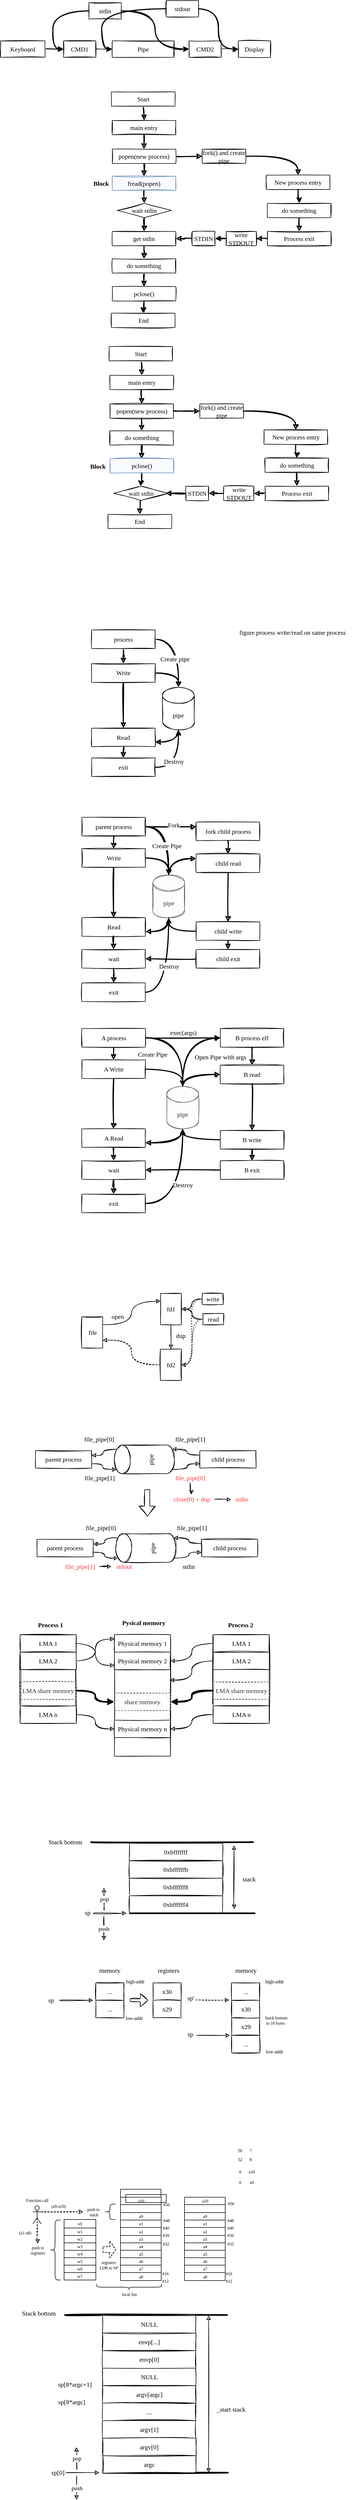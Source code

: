 <mxfile version="16.5.1" type="device"><diagram id="IHE61_eWJ-geVgthwGEz" name="第 1 页"><mxGraphModel dx="1106" dy="852" grid="0" gridSize="10" guides="1" tooltips="1" connect="1" arrows="1" fold="1" page="1" pageScale="1" pageWidth="827" pageHeight="1169" math="0" shadow="0"><root><mxCell id="0"/><mxCell id="1" parent="0"/><mxCell id="SSx3JoGEsq7bOT_1GEeF-10" style="edgeStyle=orthogonalEdgeStyle;curved=1;rounded=0;sketch=1;orthogonalLoop=1;jettySize=auto;html=1;exitX=1;exitY=0.5;exitDx=0;exitDy=0;entryX=0;entryY=0.5;entryDx=0;entryDy=0;fontFamily=Comic Sans MS;" parent="1" source="SSx3JoGEsq7bOT_1GEeF-1" target="SSx3JoGEsq7bOT_1GEeF-2" edge="1"><mxGeometry relative="1" as="geometry"/></mxCell><mxCell id="SSx3JoGEsq7bOT_1GEeF-1" value="Keyboard" style="rounded=0;whiteSpace=wrap;html=1;sketch=1;fontFamily=Comic Sans MS;" parent="1" vertex="1"><mxGeometry x="112" y="147" width="84" height="31" as="geometry"/></mxCell><mxCell id="SSx3JoGEsq7bOT_1GEeF-11" style="edgeStyle=orthogonalEdgeStyle;curved=1;rounded=0;sketch=1;orthogonalLoop=1;jettySize=auto;html=1;exitX=1;exitY=0.5;exitDx=0;exitDy=0;entryX=0;entryY=0.5;entryDx=0;entryDy=0;fontFamily=Comic Sans MS;" parent="1" source="SSx3JoGEsq7bOT_1GEeF-2" target="SSx3JoGEsq7bOT_1GEeF-3" edge="1"><mxGeometry relative="1" as="geometry"/></mxCell><mxCell id="SSx3JoGEsq7bOT_1GEeF-2" value="CMD1" style="rounded=0;whiteSpace=wrap;html=1;sketch=1;fontFamily=Comic Sans MS;" parent="1" vertex="1"><mxGeometry x="231" y="147" width="61" height="31" as="geometry"/></mxCell><mxCell id="SSx3JoGEsq7bOT_1GEeF-12" style="edgeStyle=orthogonalEdgeStyle;curved=1;rounded=0;sketch=1;orthogonalLoop=1;jettySize=auto;html=1;exitX=1;exitY=0.5;exitDx=0;exitDy=0;fontFamily=Comic Sans MS;" parent="1" source="SSx3JoGEsq7bOT_1GEeF-3" target="SSx3JoGEsq7bOT_1GEeF-4" edge="1"><mxGeometry relative="1" as="geometry"/></mxCell><mxCell id="SSx3JoGEsq7bOT_1GEeF-3" value="Pipe" style="rounded=0;whiteSpace=wrap;html=1;sketch=1;fontFamily=Comic Sans MS;" parent="1" vertex="1"><mxGeometry x="323" y="147" width="117" height="31" as="geometry"/></mxCell><mxCell id="SSx3JoGEsq7bOT_1GEeF-13" style="edgeStyle=orthogonalEdgeStyle;curved=1;rounded=0;sketch=1;orthogonalLoop=1;jettySize=auto;html=1;exitX=1;exitY=0.5;exitDx=0;exitDy=0;entryX=0;entryY=0.5;entryDx=0;entryDy=0;fontFamily=Comic Sans MS;" parent="1" source="SSx3JoGEsq7bOT_1GEeF-4" target="SSx3JoGEsq7bOT_1GEeF-7" edge="1"><mxGeometry relative="1" as="geometry"/></mxCell><mxCell id="SSx3JoGEsq7bOT_1GEeF-4" value="CMD2" style="rounded=0;whiteSpace=wrap;html=1;sketch=1;fontFamily=Comic Sans MS;" parent="1" vertex="1"><mxGeometry x="468" y="147" width="61" height="31" as="geometry"/></mxCell><mxCell id="SSx3JoGEsq7bOT_1GEeF-7" value="Display" style="rounded=0;whiteSpace=wrap;html=1;sketch=1;fontFamily=Comic Sans MS;" parent="1" vertex="1"><mxGeometry x="561" y="147" width="61" height="31" as="geometry"/></mxCell><mxCell id="SSx3JoGEsq7bOT_1GEeF-14" style="edgeStyle=orthogonalEdgeStyle;curved=1;rounded=0;sketch=1;orthogonalLoop=1;jettySize=auto;html=1;exitX=0;exitY=0.5;exitDx=0;exitDy=0;entryX=0;entryY=0.5;entryDx=0;entryDy=0;fontFamily=Comic Sans MS;fontSize=12;strokeWidth=2;" parent="1" source="SSx3JoGEsq7bOT_1GEeF-8" target="SSx3JoGEsq7bOT_1GEeF-2" edge="1"><mxGeometry relative="1" as="geometry"/></mxCell><mxCell id="SSx3JoGEsq7bOT_1GEeF-18" style="edgeStyle=orthogonalEdgeStyle;curved=1;rounded=0;sketch=1;orthogonalLoop=1;jettySize=auto;html=1;exitX=1;exitY=0.5;exitDx=0;exitDy=0;entryX=0;entryY=0.5;entryDx=0;entryDy=0;fontFamily=Comic Sans MS;fontSize=12;strokeWidth=2;" parent="1" source="SSx3JoGEsq7bOT_1GEeF-8" target="SSx3JoGEsq7bOT_1GEeF-4" edge="1"><mxGeometry relative="1" as="geometry"/></mxCell><mxCell id="SSx3JoGEsq7bOT_1GEeF-8" value="stdin" style="rounded=0;whiteSpace=wrap;html=1;sketch=1;fontFamily=Comic Sans MS;" parent="1" vertex="1"><mxGeometry x="279" y="75" width="61" height="31" as="geometry"/></mxCell><mxCell id="SSx3JoGEsq7bOT_1GEeF-16" style="edgeStyle=orthogonalEdgeStyle;curved=1;rounded=0;sketch=1;orthogonalLoop=1;jettySize=auto;html=1;exitX=0;exitY=0.5;exitDx=0;exitDy=0;entryX=0;entryY=0.5;entryDx=0;entryDy=0;fontFamily=Comic Sans MS;fontSize=12;strokeWidth=2;" parent="1" source="SSx3JoGEsq7bOT_1GEeF-9" target="SSx3JoGEsq7bOT_1GEeF-3" edge="1"><mxGeometry relative="1" as="geometry"/></mxCell><mxCell id="SSx3JoGEsq7bOT_1GEeF-17" style="edgeStyle=orthogonalEdgeStyle;curved=1;rounded=0;sketch=1;orthogonalLoop=1;jettySize=auto;html=1;exitX=1;exitY=0.5;exitDx=0;exitDy=0;entryX=0;entryY=0.5;entryDx=0;entryDy=0;fontFamily=Comic Sans MS;fontSize=12;strokeWidth=2;" parent="1" source="SSx3JoGEsq7bOT_1GEeF-9" target="SSx3JoGEsq7bOT_1GEeF-7" edge="1"><mxGeometry relative="1" as="geometry"/></mxCell><mxCell id="SSx3JoGEsq7bOT_1GEeF-9" value="stdout" style="rounded=0;whiteSpace=wrap;html=1;sketch=1;fontFamily=Comic Sans MS;" parent="1" vertex="1"><mxGeometry x="425" y="71" width="61" height="31" as="geometry"/></mxCell><mxCell id="SSx3JoGEsq7bOT_1GEeF-49" style="edgeStyle=orthogonalEdgeStyle;curved=1;rounded=0;sketch=1;orthogonalLoop=1;jettySize=auto;html=1;exitX=0.5;exitY=1;exitDx=0;exitDy=0;entryX=0.5;entryY=0;entryDx=0;entryDy=0;fontFamily=Comic Sans MS;fontSize=12;strokeWidth=2;" parent="1" source="SSx3JoGEsq7bOT_1GEeF-20" target="SSx3JoGEsq7bOT_1GEeF-21" edge="1"><mxGeometry relative="1" as="geometry"/></mxCell><mxCell id="SSx3JoGEsq7bOT_1GEeF-20" value="Start" style="rounded=0;whiteSpace=wrap;html=1;sketch=1;fontFamily=Comic Sans MS;fontSize=12;" parent="1" vertex="1"><mxGeometry x="321.5" y="243" width="120" height="27" as="geometry"/></mxCell><mxCell id="SSx3JoGEsq7bOT_1GEeF-48" style="edgeStyle=orthogonalEdgeStyle;curved=1;rounded=0;sketch=1;orthogonalLoop=1;jettySize=auto;html=1;exitX=0.5;exitY=1;exitDx=0;exitDy=0;entryX=0.5;entryY=0;entryDx=0;entryDy=0;fontFamily=Comic Sans MS;fontSize=12;strokeWidth=2;" parent="1" source="SSx3JoGEsq7bOT_1GEeF-21" target="SSx3JoGEsq7bOT_1GEeF-22" edge="1"><mxGeometry relative="1" as="geometry"/></mxCell><mxCell id="SSx3JoGEsq7bOT_1GEeF-21" value="main entry" style="rounded=0;whiteSpace=wrap;html=1;sketch=1;fontFamily=Comic Sans MS;fontSize=12;" parent="1" vertex="1"><mxGeometry x="323" y="297" width="120" height="27" as="geometry"/></mxCell><mxCell id="SSx3JoGEsq7bOT_1GEeF-27" style="edgeStyle=orthogonalEdgeStyle;curved=1;rounded=0;sketch=1;orthogonalLoop=1;jettySize=auto;html=1;exitX=0.5;exitY=1;exitDx=0;exitDy=0;entryX=0.5;entryY=0;entryDx=0;entryDy=0;fontFamily=Comic Sans MS;fontSize=12;strokeWidth=2;" parent="1" source="SSx3JoGEsq7bOT_1GEeF-22" target="SSx3JoGEsq7bOT_1GEeF-23" edge="1"><mxGeometry relative="1" as="geometry"/></mxCell><mxCell id="SSx3JoGEsq7bOT_1GEeF-36" style="edgeStyle=orthogonalEdgeStyle;curved=1;rounded=0;sketch=1;orthogonalLoop=1;jettySize=auto;html=1;exitX=1;exitY=0.5;exitDx=0;exitDy=0;fontFamily=Comic Sans MS;fontSize=12;strokeWidth=2;" parent="1" source="SSx3JoGEsq7bOT_1GEeF-22" target="SSx3JoGEsq7bOT_1GEeF-35" edge="1"><mxGeometry relative="1" as="geometry"/></mxCell><mxCell id="SSx3JoGEsq7bOT_1GEeF-22" value="popen(new process)" style="rounded=0;whiteSpace=wrap;html=1;sketch=1;fontFamily=Comic Sans MS;fontSize=12;" parent="1" vertex="1"><mxGeometry x="323" y="351" width="120" height="27" as="geometry"/></mxCell><mxCell id="SSx3JoGEsq7bOT_1GEeF-58" style="edgeStyle=orthogonalEdgeStyle;curved=1;rounded=0;sketch=1;orthogonalLoop=1;jettySize=auto;html=1;exitX=0.5;exitY=1;exitDx=0;exitDy=0;entryX=0.5;entryY=0;entryDx=0;entryDy=0;fontFamily=Comic Sans MS;fontSize=12;strokeWidth=2;" parent="1" source="SSx3JoGEsq7bOT_1GEeF-23" target="SSx3JoGEsq7bOT_1GEeF-57" edge="1"><mxGeometry relative="1" as="geometry"/></mxCell><mxCell id="SSx3JoGEsq7bOT_1GEeF-23" value="fread(popen)" style="rounded=0;whiteSpace=wrap;html=1;sketch=1;fontFamily=Comic Sans MS;fontSize=12;fillColor=#dae8fc;strokeColor=#6c8ebf;" parent="1" vertex="1"><mxGeometry x="323" y="402" width="120" height="27" as="geometry"/></mxCell><mxCell id="SSx3JoGEsq7bOT_1GEeF-29" style="edgeStyle=orthogonalEdgeStyle;curved=1;rounded=0;sketch=1;orthogonalLoop=1;jettySize=auto;html=1;exitX=0.5;exitY=1;exitDx=0;exitDy=0;fontFamily=Comic Sans MS;fontSize=12;strokeWidth=2;" parent="1" source="SSx3JoGEsq7bOT_1GEeF-25" target="SSx3JoGEsq7bOT_1GEeF-28" edge="1"><mxGeometry relative="1" as="geometry"/></mxCell><mxCell id="SSx3JoGEsq7bOT_1GEeF-25" value="New process entry" style="rounded=0;whiteSpace=wrap;html=1;sketch=1;fontFamily=Comic Sans MS;fontSize=12;" parent="1" vertex="1"><mxGeometry x="614" y="400" width="120" height="27" as="geometry"/></mxCell><mxCell id="SSx3JoGEsq7bOT_1GEeF-34" style="edgeStyle=orthogonalEdgeStyle;curved=1;rounded=0;sketch=1;orthogonalLoop=1;jettySize=auto;html=1;exitX=0.5;exitY=1;exitDx=0;exitDy=0;entryX=0.5;entryY=0;entryDx=0;entryDy=0;fontFamily=Comic Sans MS;fontSize=12;strokeWidth=2;" parent="1" source="SSx3JoGEsq7bOT_1GEeF-28" target="SSx3JoGEsq7bOT_1GEeF-30" edge="1"><mxGeometry relative="1" as="geometry"/></mxCell><mxCell id="SSx3JoGEsq7bOT_1GEeF-28" value="do something" style="rounded=0;whiteSpace=wrap;html=1;sketch=1;fontFamily=Comic Sans MS;fontSize=12;" parent="1" vertex="1"><mxGeometry x="616" y="453" width="120" height="27" as="geometry"/></mxCell><mxCell id="SSx3JoGEsq7bOT_1GEeF-44" style="edgeStyle=orthogonalEdgeStyle;curved=1;rounded=0;sketch=1;orthogonalLoop=1;jettySize=auto;html=1;exitX=0;exitY=0.5;exitDx=0;exitDy=0;entryX=1;entryY=0.5;entryDx=0;entryDy=0;fontFamily=Comic Sans MS;fontSize=12;strokeWidth=2;" parent="1" source="SSx3JoGEsq7bOT_1GEeF-30" target="SSx3JoGEsq7bOT_1GEeF-43" edge="1"><mxGeometry relative="1" as="geometry"/></mxCell><mxCell id="SSx3JoGEsq7bOT_1GEeF-30" value="Process exit" style="rounded=0;whiteSpace=wrap;html=1;sketch=1;fontFamily=Comic Sans MS;fontSize=12;" parent="1" vertex="1"><mxGeometry x="616" y="506" width="120" height="27" as="geometry"/></mxCell><mxCell id="SSx3JoGEsq7bOT_1GEeF-51" style="edgeStyle=orthogonalEdgeStyle;curved=1;rounded=0;sketch=1;orthogonalLoop=1;jettySize=auto;html=1;exitX=0.5;exitY=1;exitDx=0;exitDy=0;fontFamily=Comic Sans MS;fontSize=12;strokeWidth=2;" parent="1" source="SSx3JoGEsq7bOT_1GEeF-32" target="SSx3JoGEsq7bOT_1GEeF-50" edge="1"><mxGeometry relative="1" as="geometry"/></mxCell><mxCell id="SSx3JoGEsq7bOT_1GEeF-32" value="get stdin" style="rounded=0;whiteSpace=wrap;html=1;sketch=1;fontFamily=Comic Sans MS;fontSize=12;" parent="1" vertex="1"><mxGeometry x="323" y="506" width="120" height="27" as="geometry"/></mxCell><mxCell id="SSx3JoGEsq7bOT_1GEeF-37" style="edgeStyle=orthogonalEdgeStyle;curved=1;rounded=0;sketch=1;orthogonalLoop=1;jettySize=auto;html=1;exitX=1;exitY=0.5;exitDx=0;exitDy=0;entryX=0.5;entryY=0;entryDx=0;entryDy=0;fontFamily=Comic Sans MS;fontSize=12;strokeWidth=2;" parent="1" source="SSx3JoGEsq7bOT_1GEeF-35" target="SSx3JoGEsq7bOT_1GEeF-25" edge="1"><mxGeometry relative="1" as="geometry"/></mxCell><mxCell id="SSx3JoGEsq7bOT_1GEeF-35" value="fork() and create pipe" style="rounded=0;whiteSpace=wrap;html=1;sketch=1;fontFamily=Comic Sans MS;fontSize=12;" parent="1" vertex="1"><mxGeometry x="493" y="351" width="82" height="27" as="geometry"/></mxCell><mxCell id="SSx3JoGEsq7bOT_1GEeF-40" style="edgeStyle=orthogonalEdgeStyle;curved=1;rounded=0;sketch=1;orthogonalLoop=1;jettySize=auto;html=1;exitX=0;exitY=0.5;exitDx=0;exitDy=0;fontFamily=Comic Sans MS;fontSize=12;strokeWidth=2;" parent="1" source="SSx3JoGEsq7bOT_1GEeF-38" target="SSx3JoGEsq7bOT_1GEeF-32" edge="1"><mxGeometry relative="1" as="geometry"/></mxCell><mxCell id="SSx3JoGEsq7bOT_1GEeF-38" value="STDIN" style="rounded=0;whiteSpace=wrap;html=1;sketch=1;fontFamily=Comic Sans MS;fontSize=12;" parent="1" vertex="1"><mxGeometry x="474" y="506" width="43" height="27" as="geometry"/></mxCell><mxCell id="SSx3JoGEsq7bOT_1GEeF-45" style="edgeStyle=orthogonalEdgeStyle;curved=1;rounded=0;sketch=1;orthogonalLoop=1;jettySize=auto;html=1;exitX=0;exitY=0.5;exitDx=0;exitDy=0;fontFamily=Comic Sans MS;fontSize=12;strokeWidth=2;" parent="1" source="SSx3JoGEsq7bOT_1GEeF-43" target="SSx3JoGEsq7bOT_1GEeF-38" edge="1"><mxGeometry relative="1" as="geometry"/></mxCell><mxCell id="SSx3JoGEsq7bOT_1GEeF-43" value="write STDOUT" style="rounded=0;whiteSpace=wrap;html=1;sketch=1;fontFamily=Comic Sans MS;fontSize=12;" parent="1" vertex="1"><mxGeometry x="538" y="506" width="57" height="27" as="geometry"/></mxCell><mxCell id="SSx3JoGEsq7bOT_1GEeF-53" style="edgeStyle=orthogonalEdgeStyle;curved=1;rounded=0;sketch=1;orthogonalLoop=1;jettySize=auto;html=1;exitX=0.5;exitY=1;exitDx=0;exitDy=0;entryX=0.5;entryY=0;entryDx=0;entryDy=0;fontFamily=Comic Sans MS;fontSize=12;strokeWidth=2;" parent="1" source="SSx3JoGEsq7bOT_1GEeF-50" target="SSx3JoGEsq7bOT_1GEeF-52" edge="1"><mxGeometry relative="1" as="geometry"/></mxCell><mxCell id="SSx3JoGEsq7bOT_1GEeF-50" value="do something" style="rounded=0;whiteSpace=wrap;html=1;sketch=1;fontFamily=Comic Sans MS;fontSize=12;" parent="1" vertex="1"><mxGeometry x="323" y="557.5" width="120" height="27" as="geometry"/></mxCell><mxCell id="SSx3JoGEsq7bOT_1GEeF-56" style="edgeStyle=orthogonalEdgeStyle;curved=1;rounded=0;sketch=1;orthogonalLoop=1;jettySize=auto;html=1;exitX=0.5;exitY=1;exitDx=0;exitDy=0;fontFamily=Comic Sans MS;fontSize=12;strokeWidth=2;" parent="1" source="SSx3JoGEsq7bOT_1GEeF-52" target="SSx3JoGEsq7bOT_1GEeF-55" edge="1"><mxGeometry relative="1" as="geometry"/></mxCell><mxCell id="SSx3JoGEsq7bOT_1GEeF-52" value="pclose()" style="rounded=0;whiteSpace=wrap;html=1;sketch=1;fontFamily=Comic Sans MS;fontSize=12;" parent="1" vertex="1"><mxGeometry x="323" y="610" width="120" height="27" as="geometry"/></mxCell><mxCell id="SSx3JoGEsq7bOT_1GEeF-55" value="End" style="rounded=0;whiteSpace=wrap;html=1;sketch=1;fontFamily=Comic Sans MS;fontSize=12;" parent="1" vertex="1"><mxGeometry x="321.5" y="660" width="120" height="27" as="geometry"/></mxCell><mxCell id="SSx3JoGEsq7bOT_1GEeF-59" style="edgeStyle=orthogonalEdgeStyle;curved=1;rounded=0;sketch=1;orthogonalLoop=1;jettySize=auto;html=1;exitX=0.5;exitY=1;exitDx=0;exitDy=0;entryX=0.5;entryY=0;entryDx=0;entryDy=0;fontFamily=Comic Sans MS;fontSize=12;strokeWidth=2;" parent="1" source="SSx3JoGEsq7bOT_1GEeF-57" target="SSx3JoGEsq7bOT_1GEeF-32" edge="1"><mxGeometry relative="1" as="geometry"/></mxCell><mxCell id="SSx3JoGEsq7bOT_1GEeF-57" value="wait stdin" style="rhombus;whiteSpace=wrap;html=1;rounded=0;sketch=1;fontFamily=Comic Sans MS;fontSize=12;" parent="1" vertex="1"><mxGeometry x="332" y="453" width="103" height="27" as="geometry"/></mxCell><mxCell id="SSx3JoGEsq7bOT_1GEeF-60" style="edgeStyle=orthogonalEdgeStyle;curved=1;rounded=0;sketch=1;orthogonalLoop=1;jettySize=auto;html=1;exitX=0.5;exitY=1;exitDx=0;exitDy=0;entryX=0.5;entryY=0;entryDx=0;entryDy=0;fontFamily=Comic Sans MS;fontSize=12;strokeWidth=2;" parent="1" source="SSx3JoGEsq7bOT_1GEeF-61" target="SSx3JoGEsq7bOT_1GEeF-63" edge="1"><mxGeometry relative="1" as="geometry"/></mxCell><mxCell id="SSx3JoGEsq7bOT_1GEeF-61" value="Start" style="rounded=0;whiteSpace=wrap;html=1;sketch=1;fontFamily=Comic Sans MS;fontSize=12;" parent="1" vertex="1"><mxGeometry x="317" y="723" width="120" height="27" as="geometry"/></mxCell><mxCell id="SSx3JoGEsq7bOT_1GEeF-62" style="edgeStyle=orthogonalEdgeStyle;curved=1;rounded=0;sketch=1;orthogonalLoop=1;jettySize=auto;html=1;exitX=0.5;exitY=1;exitDx=0;exitDy=0;entryX=0.5;entryY=0;entryDx=0;entryDy=0;fontFamily=Comic Sans MS;fontSize=12;strokeWidth=2;" parent="1" source="SSx3JoGEsq7bOT_1GEeF-63" target="SSx3JoGEsq7bOT_1GEeF-66" edge="1"><mxGeometry relative="1" as="geometry"/></mxCell><mxCell id="SSx3JoGEsq7bOT_1GEeF-63" value="main entry" style="rounded=0;whiteSpace=wrap;html=1;sketch=1;fontFamily=Comic Sans MS;fontSize=12;" parent="1" vertex="1"><mxGeometry x="318.5" y="777" width="120" height="27" as="geometry"/></mxCell><mxCell id="SSx3JoGEsq7bOT_1GEeF-65" style="edgeStyle=orthogonalEdgeStyle;curved=1;rounded=0;sketch=1;orthogonalLoop=1;jettySize=auto;html=1;exitX=1;exitY=0.5;exitDx=0;exitDy=0;fontFamily=Comic Sans MS;fontSize=12;strokeWidth=2;" parent="1" source="SSx3JoGEsq7bOT_1GEeF-66" target="SSx3JoGEsq7bOT_1GEeF-78" edge="1"><mxGeometry relative="1" as="geometry"/></mxCell><mxCell id="SSx3JoGEsq7bOT_1GEeF-91" style="edgeStyle=orthogonalEdgeStyle;curved=1;rounded=0;sketch=1;orthogonalLoop=1;jettySize=auto;html=1;exitX=0.5;exitY=1;exitDx=0;exitDy=0;entryX=0.5;entryY=0;entryDx=0;entryDy=0;fontFamily=Comic Sans MS;fontSize=12;strokeWidth=2;" parent="1" source="SSx3JoGEsq7bOT_1GEeF-66" target="SSx3JoGEsq7bOT_1GEeF-84" edge="1"><mxGeometry relative="1" as="geometry"/></mxCell><mxCell id="SSx3JoGEsq7bOT_1GEeF-66" value="popen(new process)" style="rounded=0;whiteSpace=wrap;html=1;sketch=1;fontFamily=Comic Sans MS;fontSize=12;" parent="1" vertex="1"><mxGeometry x="318.5" y="831" width="120" height="27" as="geometry"/></mxCell><mxCell id="SSx3JoGEsq7bOT_1GEeF-69" style="edgeStyle=orthogonalEdgeStyle;curved=1;rounded=0;sketch=1;orthogonalLoop=1;jettySize=auto;html=1;exitX=0.5;exitY=1;exitDx=0;exitDy=0;fontFamily=Comic Sans MS;fontSize=12;strokeWidth=2;" parent="1" source="SSx3JoGEsq7bOT_1GEeF-70" target="SSx3JoGEsq7bOT_1GEeF-72" edge="1"><mxGeometry relative="1" as="geometry"/></mxCell><mxCell id="SSx3JoGEsq7bOT_1GEeF-70" value="New process entry" style="rounded=0;whiteSpace=wrap;html=1;sketch=1;fontFamily=Comic Sans MS;fontSize=12;" parent="1" vertex="1"><mxGeometry x="609.5" y="880" width="120" height="27" as="geometry"/></mxCell><mxCell id="SSx3JoGEsq7bOT_1GEeF-71" style="edgeStyle=orthogonalEdgeStyle;curved=1;rounded=0;sketch=1;orthogonalLoop=1;jettySize=auto;html=1;exitX=0.5;exitY=1;exitDx=0;exitDy=0;entryX=0.5;entryY=0;entryDx=0;entryDy=0;fontFamily=Comic Sans MS;fontSize=12;strokeWidth=2;" parent="1" source="SSx3JoGEsq7bOT_1GEeF-72" target="SSx3JoGEsq7bOT_1GEeF-74" edge="1"><mxGeometry relative="1" as="geometry"/></mxCell><mxCell id="SSx3JoGEsq7bOT_1GEeF-72" value="do something" style="rounded=0;whiteSpace=wrap;html=1;sketch=1;fontFamily=Comic Sans MS;fontSize=12;" parent="1" vertex="1"><mxGeometry x="611.5" y="933" width="120" height="27" as="geometry"/></mxCell><mxCell id="SSx3JoGEsq7bOT_1GEeF-73" style="edgeStyle=orthogonalEdgeStyle;curved=1;rounded=0;sketch=1;orthogonalLoop=1;jettySize=auto;html=1;exitX=0;exitY=0.5;exitDx=0;exitDy=0;entryX=1;entryY=0.5;entryDx=0;entryDy=0;fontFamily=Comic Sans MS;fontSize=12;strokeWidth=2;" parent="1" source="SSx3JoGEsq7bOT_1GEeF-74" target="SSx3JoGEsq7bOT_1GEeF-82" edge="1"><mxGeometry relative="1" as="geometry"/></mxCell><mxCell id="SSx3JoGEsq7bOT_1GEeF-74" value="Process exit" style="rounded=0;whiteSpace=wrap;html=1;sketch=1;fontFamily=Comic Sans MS;fontSize=12;" parent="1" vertex="1"><mxGeometry x="611.5" y="986" width="120" height="27" as="geometry"/></mxCell><mxCell id="SSx3JoGEsq7bOT_1GEeF-77" style="edgeStyle=orthogonalEdgeStyle;curved=1;rounded=0;sketch=1;orthogonalLoop=1;jettySize=auto;html=1;exitX=1;exitY=0.5;exitDx=0;exitDy=0;entryX=0.5;entryY=0;entryDx=0;entryDy=0;fontFamily=Comic Sans MS;fontSize=12;strokeWidth=2;" parent="1" source="SSx3JoGEsq7bOT_1GEeF-78" target="SSx3JoGEsq7bOT_1GEeF-70" edge="1"><mxGeometry relative="1" as="geometry"/></mxCell><mxCell id="SSx3JoGEsq7bOT_1GEeF-78" value="fork() and create pipe" style="rounded=0;whiteSpace=wrap;html=1;sketch=1;fontFamily=Comic Sans MS;fontSize=12;" parent="1" vertex="1"><mxGeometry x="488.5" y="831" width="82" height="27" as="geometry"/></mxCell><mxCell id="SSx3JoGEsq7bOT_1GEeF-94" style="edgeStyle=orthogonalEdgeStyle;curved=1;rounded=0;sketch=1;orthogonalLoop=1;jettySize=auto;html=1;exitX=0;exitY=0.5;exitDx=0;exitDy=0;entryX=0.954;entryY=0.51;entryDx=0;entryDy=0;fontFamily=Comic Sans MS;fontSize=12;strokeWidth=2;entryPerimeter=0;" parent="1" source="SSx3JoGEsq7bOT_1GEeF-80" target="SSx3JoGEsq7bOT_1GEeF-92" edge="1"><mxGeometry relative="1" as="geometry"/></mxCell><mxCell id="SSx3JoGEsq7bOT_1GEeF-80" value="STDIN" style="rounded=0;whiteSpace=wrap;html=1;sketch=1;fontFamily=Comic Sans MS;fontSize=12;" parent="1" vertex="1"><mxGeometry x="462" y="986" width="43" height="27" as="geometry"/></mxCell><mxCell id="SSx3JoGEsq7bOT_1GEeF-81" style="edgeStyle=orthogonalEdgeStyle;curved=1;rounded=0;sketch=1;orthogonalLoop=1;jettySize=auto;html=1;exitX=0;exitY=0.5;exitDx=0;exitDy=0;fontFamily=Comic Sans MS;fontSize=12;strokeWidth=2;" parent="1" source="SSx3JoGEsq7bOT_1GEeF-82" target="SSx3JoGEsq7bOT_1GEeF-80" edge="1"><mxGeometry relative="1" as="geometry"/></mxCell><mxCell id="SSx3JoGEsq7bOT_1GEeF-82" value="write STDOUT" style="rounded=0;whiteSpace=wrap;html=1;sketch=1;fontFamily=Comic Sans MS;fontSize=12;" parent="1" vertex="1"><mxGeometry x="533.5" y="986" width="57" height="27" as="geometry"/></mxCell><mxCell id="SSx3JoGEsq7bOT_1GEeF-83" style="edgeStyle=orthogonalEdgeStyle;curved=1;rounded=0;sketch=1;orthogonalLoop=1;jettySize=auto;html=1;exitX=0.5;exitY=1;exitDx=0;exitDy=0;entryX=0.5;entryY=0;entryDx=0;entryDy=0;fontFamily=Comic Sans MS;fontSize=12;strokeWidth=2;" parent="1" source="SSx3JoGEsq7bOT_1GEeF-84" target="SSx3JoGEsq7bOT_1GEeF-86" edge="1"><mxGeometry relative="1" as="geometry"/></mxCell><mxCell id="SSx3JoGEsq7bOT_1GEeF-84" value="do something" style="rounded=0;whiteSpace=wrap;html=1;sketch=1;fontFamily=Comic Sans MS;fontSize=12;" parent="1" vertex="1"><mxGeometry x="318.5" y="881.75" width="120" height="27" as="geometry"/></mxCell><mxCell id="SSx3JoGEsq7bOT_1GEeF-93" style="edgeStyle=orthogonalEdgeStyle;curved=1;rounded=0;sketch=1;orthogonalLoop=1;jettySize=auto;html=1;exitX=0.5;exitY=1;exitDx=0;exitDy=0;fontFamily=Comic Sans MS;fontSize=12;strokeWidth=2;" parent="1" source="SSx3JoGEsq7bOT_1GEeF-86" target="SSx3JoGEsq7bOT_1GEeF-92" edge="1"><mxGeometry relative="1" as="geometry"/></mxCell><mxCell id="SSx3JoGEsq7bOT_1GEeF-86" value="pclose()" style="rounded=0;whiteSpace=wrap;html=1;sketch=1;fontFamily=Comic Sans MS;fontSize=12;fillColor=#dae8fc;strokeColor=#6c8ebf;" parent="1" vertex="1"><mxGeometry x="318.5" y="934.25" width="120" height="27" as="geometry"/></mxCell><mxCell id="SSx3JoGEsq7bOT_1GEeF-87" value="End" style="rounded=0;whiteSpace=wrap;html=1;sketch=1;fontFamily=Comic Sans MS;fontSize=12;" parent="1" vertex="1"><mxGeometry x="315" y="1039" width="120" height="27" as="geometry"/></mxCell><mxCell id="SSx3JoGEsq7bOT_1GEeF-95" style="edgeStyle=orthogonalEdgeStyle;curved=1;rounded=0;sketch=1;orthogonalLoop=1;jettySize=auto;html=1;exitX=0.5;exitY=1;exitDx=0;exitDy=0;entryX=0.5;entryY=0;entryDx=0;entryDy=0;fontFamily=Comic Sans MS;fontSize=12;strokeWidth=2;" parent="1" source="SSx3JoGEsq7bOT_1GEeF-92" target="SSx3JoGEsq7bOT_1GEeF-87" edge="1"><mxGeometry relative="1" as="geometry"/></mxCell><mxCell id="SSx3JoGEsq7bOT_1GEeF-92" value="wait stdin" style="rhombus;whiteSpace=wrap;html=1;rounded=0;sketch=1;fontFamily=Comic Sans MS;fontSize=12;" parent="1" vertex="1"><mxGeometry x="325.5" y="986" width="103" height="27" as="geometry"/></mxCell><mxCell id="SSx3JoGEsq7bOT_1GEeF-96" value="Block" style="text;html=1;strokeColor=none;fillColor=none;align=center;verticalAlign=middle;whiteSpace=wrap;rounded=0;sketch=1;fontFamily=Comic Sans MS;fontSize=12;fontStyle=1" parent="1" vertex="1"><mxGeometry x="265.5" y="934.25" width="60" height="30" as="geometry"/></mxCell><mxCell id="SSx3JoGEsq7bOT_1GEeF-97" value="Block" style="text;html=1;strokeColor=none;fillColor=none;align=center;verticalAlign=middle;whiteSpace=wrap;rounded=0;sketch=1;fontFamily=Comic Sans MS;fontSize=12;fontStyle=1" parent="1" vertex="1"><mxGeometry x="272" y="400.5" width="60" height="30" as="geometry"/></mxCell><mxCell id="SSx3JoGEsq7bOT_1GEeF-127" style="edgeStyle=orthogonalEdgeStyle;curved=1;rounded=0;sketch=1;orthogonalLoop=1;jettySize=auto;html=1;exitX=0.5;exitY=1;exitDx=0;exitDy=0;fontFamily=Comic Sans MS;fontSize=12;strokeWidth=2;" parent="1" source="SSx3JoGEsq7bOT_1GEeF-99" target="SSx3JoGEsq7bOT_1GEeF-126" edge="1"><mxGeometry relative="1" as="geometry"/></mxCell><mxCell id="SSx3JoGEsq7bOT_1GEeF-129" style="edgeStyle=orthogonalEdgeStyle;curved=1;rounded=0;sketch=1;orthogonalLoop=1;jettySize=auto;html=1;exitX=1;exitY=0.5;exitDx=0;exitDy=0;fontFamily=Comic Sans MS;fontSize=12;strokeWidth=2;" parent="1" source="SSx3JoGEsq7bOT_1GEeF-99" target="SSx3JoGEsq7bOT_1GEeF-102" edge="1"><mxGeometry relative="1" as="geometry"><Array as="points"><mxPoint x="448" y="1275"/></Array></mxGeometry></mxCell><mxCell id="SSx3JoGEsq7bOT_1GEeF-130" value="Create pipe" style="edgeLabel;html=1;align=center;verticalAlign=middle;resizable=0;points=[];fontSize=12;fontFamily=Comic Sans MS;sketch=1;rounded=0;" parent="SSx3JoGEsq7bOT_1GEeF-129" vertex="1" connectable="0"><mxGeometry x="0.063" y="-9" relative="1" as="geometry"><mxPoint x="2" y="10" as="offset"/></mxGeometry></mxCell><mxCell id="SSx3JoGEsq7bOT_1GEeF-99" value="process" style="rounded=0;whiteSpace=wrap;html=1;sketch=1;fontFamily=Comic Sans MS;fontSize=12;" parent="1" vertex="1"><mxGeometry x="284" y="1257" width="120" height="35" as="geometry"/></mxCell><mxCell id="SSx3JoGEsq7bOT_1GEeF-140" style="edgeStyle=orthogonalEdgeStyle;curved=1;rounded=0;sketch=1;orthogonalLoop=1;jettySize=auto;html=1;exitX=1;exitY=0.5;exitDx=0;exitDy=0;entryX=0.5;entryY=1;entryDx=0;entryDy=0;entryPerimeter=0;fontFamily=Comic Sans MS;fontSize=12;strokeWidth=2;" parent="1" source="SSx3JoGEsq7bOT_1GEeF-100" target="SSx3JoGEsq7bOT_1GEeF-102" edge="1"><mxGeometry relative="1" as="geometry"/></mxCell><mxCell id="SSx3JoGEsq7bOT_1GEeF-141" value="Destroy" style="edgeLabel;html=1;align=center;verticalAlign=middle;resizable=0;points=[];fontSize=12;fontFamily=Comic Sans MS;sketch=1;rounded=0;" parent="SSx3JoGEsq7bOT_1GEeF-140" vertex="1" connectable="0"><mxGeometry x="-0.048" y="9" relative="1" as="geometry"><mxPoint as="offset"/></mxGeometry></mxCell><mxCell id="SSx3JoGEsq7bOT_1GEeF-100" value="exit" style="rounded=0;whiteSpace=wrap;html=1;sketch=1;fontFamily=Comic Sans MS;fontSize=12;" parent="1" vertex="1"><mxGeometry x="284" y="1498" width="120" height="35" as="geometry"/></mxCell><mxCell id="SSx3JoGEsq7bOT_1GEeF-138" style="edgeStyle=orthogonalEdgeStyle;curved=1;rounded=0;sketch=1;orthogonalLoop=1;jettySize=auto;html=1;exitX=0.5;exitY=1;exitDx=0;exitDy=0;exitPerimeter=0;entryX=1;entryY=0.75;entryDx=0;entryDy=0;fontFamily=Comic Sans MS;fontSize=12;strokeWidth=2;" parent="1" source="SSx3JoGEsq7bOT_1GEeF-102" target="SSx3JoGEsq7bOT_1GEeF-133" edge="1"><mxGeometry relative="1" as="geometry"/></mxCell><mxCell id="SSx3JoGEsq7bOT_1GEeF-102" value="pipe" style="shape=cylinder3;whiteSpace=wrap;html=1;boundedLbl=1;backgroundOutline=1;size=15;rounded=0;sketch=1;fontFamily=Comic Sans MS;fontSize=12;" parent="1" vertex="1"><mxGeometry x="418" y="1365" width="60" height="80" as="geometry"/></mxCell><mxCell id="SSx3JoGEsq7bOT_1GEeF-108" value="figure process write/read on same process" style="text;html=1;align=center;verticalAlign=middle;resizable=0;points=[];autosize=1;strokeColor=none;fillColor=none;fontSize=12;fontFamily=Comic Sans MS;sketch=1;rounded=0;" parent="1" vertex="1"><mxGeometry x="538" y="1253" width="250" height="18" as="geometry"/></mxCell><mxCell id="SSx3JoGEsq7bOT_1GEeF-110" style="edgeStyle=orthogonalEdgeStyle;curved=1;rounded=0;sketch=1;orthogonalLoop=1;jettySize=auto;html=1;exitX=1;exitY=0.5;exitDx=0;exitDy=0;fontFamily=Comic Sans MS;fontSize=12;strokeWidth=2;" parent="1" source="SSx3JoGEsq7bOT_1GEeF-111" target="SSx3JoGEsq7bOT_1GEeF-114" edge="1"><mxGeometry relative="1" as="geometry"/></mxCell><mxCell id="SSx3JoGEsq7bOT_1GEeF-144" value="Create Pipe" style="edgeLabel;html=1;align=center;verticalAlign=middle;resizable=0;points=[];fontSize=12;fontFamily=Comic Sans MS;sketch=1;rounded=0;" parent="SSx3JoGEsq7bOT_1GEeF-110" vertex="1" connectable="0"><mxGeometry x="0.07" y="-12" relative="1" as="geometry"><mxPoint x="8" y="8" as="offset"/></mxGeometry></mxCell><mxCell id="SSx3JoGEsq7bOT_1GEeF-120" style="edgeStyle=orthogonalEdgeStyle;curved=1;rounded=0;sketch=1;orthogonalLoop=1;jettySize=auto;html=1;exitX=1;exitY=0.5;exitDx=0;exitDy=0;entryX=0;entryY=0.25;entryDx=0;entryDy=0;fontFamily=Comic Sans MS;fontSize=12;strokeWidth=2;" parent="1" source="SSx3JoGEsq7bOT_1GEeF-111" target="SSx3JoGEsq7bOT_1GEeF-118" edge="1"><mxGeometry relative="1" as="geometry"/></mxCell><mxCell id="SSx3JoGEsq7bOT_1GEeF-143" value="Fork" style="edgeLabel;html=1;align=center;verticalAlign=middle;resizable=0;points=[];fontSize=12;fontFamily=Comic Sans MS;sketch=1;rounded=0;" parent="SSx3JoGEsq7bOT_1GEeF-120" vertex="1" connectable="0"><mxGeometry x="0.356" y="1" relative="1" as="geometry"><mxPoint x="-12" y="-2" as="offset"/></mxGeometry></mxCell><mxCell id="SSx3JoGEsq7bOT_1GEeF-146" style="edgeStyle=orthogonalEdgeStyle;curved=1;rounded=0;sketch=1;orthogonalLoop=1;jettySize=auto;html=1;exitX=0.5;exitY=1;exitDx=0;exitDy=0;entryX=0.5;entryY=0;entryDx=0;entryDy=0;fontFamily=Comic Sans MS;fontSize=12;strokeWidth=2;" parent="1" source="SSx3JoGEsq7bOT_1GEeF-111" target="SSx3JoGEsq7bOT_1GEeF-145" edge="1"><mxGeometry relative="1" as="geometry"/></mxCell><mxCell id="SSx3JoGEsq7bOT_1GEeF-111" value="parent process" style="rounded=0;whiteSpace=wrap;html=1;sketch=1;fontFamily=Comic Sans MS;fontSize=12;" parent="1" vertex="1"><mxGeometry x="265.5" y="1610" width="120" height="35" as="geometry"/></mxCell><mxCell id="SSx3JoGEsq7bOT_1GEeF-157" style="edgeStyle=orthogonalEdgeStyle;curved=1;rounded=0;sketch=1;orthogonalLoop=1;jettySize=auto;html=1;exitX=0.5;exitY=1;exitDx=0;exitDy=0;fontFamily=Comic Sans MS;fontSize=12;strokeWidth=2;" parent="1" source="SSx3JoGEsq7bOT_1GEeF-112" target="SSx3JoGEsq7bOT_1GEeF-156" edge="1"><mxGeometry relative="1" as="geometry"/></mxCell><mxCell id="SSx3JoGEsq7bOT_1GEeF-112" value="wait" style="rounded=0;whiteSpace=wrap;html=1;sketch=1;fontFamily=Comic Sans MS;fontSize=12;" parent="1" vertex="1"><mxGeometry x="265.5" y="1859" width="120" height="35" as="geometry"/></mxCell><mxCell id="SSx3JoGEsq7bOT_1GEeF-154" style="edgeStyle=orthogonalEdgeStyle;curved=1;rounded=0;sketch=1;orthogonalLoop=1;jettySize=auto;html=1;exitX=0.5;exitY=1;exitDx=0;exitDy=0;exitPerimeter=0;entryX=1;entryY=0.75;entryDx=0;entryDy=0;fontFamily=Comic Sans MS;fontSize=12;strokeWidth=2;" parent="1" source="SSx3JoGEsq7bOT_1GEeF-114" target="SSx3JoGEsq7bOT_1GEeF-148" edge="1"><mxGeometry relative="1" as="geometry"/></mxCell><mxCell id="SSx3JoGEsq7bOT_1GEeF-160" style="edgeStyle=orthogonalEdgeStyle;curved=1;rounded=0;sketch=1;orthogonalLoop=1;jettySize=auto;html=1;exitX=0.5;exitY=0;exitDx=0;exitDy=0;exitPerimeter=0;entryX=0;entryY=0.25;entryDx=0;entryDy=0;fontFamily=Comic Sans MS;fontSize=12;strokeWidth=2;" parent="1" source="SSx3JoGEsq7bOT_1GEeF-114" target="SSx3JoGEsq7bOT_1GEeF-159" edge="1"><mxGeometry relative="1" as="geometry"/></mxCell><mxCell id="SSx3JoGEsq7bOT_1GEeF-114" value="pipe" style="shape=cylinder3;whiteSpace=wrap;html=1;boundedLbl=1;backgroundOutline=1;size=15;rounded=0;sketch=1;fontFamily=Comic Sans MS;fontSize=12;fillColor=#f5f5f5;fontColor=#333333;strokeColor=#666666;" parent="1" vertex="1"><mxGeometry x="399.5" y="1719" width="60" height="80" as="geometry"/></mxCell><mxCell id="SSx3JoGEsq7bOT_1GEeF-168" style="edgeStyle=orthogonalEdgeStyle;curved=1;rounded=0;sketch=1;orthogonalLoop=1;jettySize=auto;html=1;exitX=0.5;exitY=1;exitDx=0;exitDy=0;entryX=0.5;entryY=0;entryDx=0;entryDy=0;fontFamily=Comic Sans MS;fontSize=12;strokeWidth=2;" parent="1" source="SSx3JoGEsq7bOT_1GEeF-118" target="SSx3JoGEsq7bOT_1GEeF-159" edge="1"><mxGeometry relative="1" as="geometry"/></mxCell><mxCell id="SSx3JoGEsq7bOT_1GEeF-118" value="fork child process" style="rounded=0;whiteSpace=wrap;html=1;sketch=1;fontFamily=Comic Sans MS;fontSize=12;" parent="1" vertex="1"><mxGeometry x="481.5" y="1619" width="120" height="35" as="geometry"/></mxCell><mxCell id="SSx3JoGEsq7bOT_1GEeF-136" style="edgeStyle=orthogonalEdgeStyle;curved=1;rounded=0;sketch=1;orthogonalLoop=1;jettySize=auto;html=1;exitX=1;exitY=0.5;exitDx=0;exitDy=0;entryX=0.5;entryY=0;entryDx=0;entryDy=0;entryPerimeter=0;fontFamily=Comic Sans MS;fontSize=12;strokeWidth=2;" parent="1" source="SSx3JoGEsq7bOT_1GEeF-126" target="SSx3JoGEsq7bOT_1GEeF-102" edge="1"><mxGeometry relative="1" as="geometry"/></mxCell><mxCell id="SSx3JoGEsq7bOT_1GEeF-139" style="edgeStyle=orthogonalEdgeStyle;curved=1;rounded=0;sketch=1;orthogonalLoop=1;jettySize=auto;html=1;exitX=0.5;exitY=1;exitDx=0;exitDy=0;fontFamily=Comic Sans MS;fontSize=12;strokeWidth=2;" parent="1" source="SSx3JoGEsq7bOT_1GEeF-126" target="SSx3JoGEsq7bOT_1GEeF-133" edge="1"><mxGeometry relative="1" as="geometry"/></mxCell><mxCell id="SSx3JoGEsq7bOT_1GEeF-126" value="Write" style="rounded=0;whiteSpace=wrap;html=1;sketch=1;fontFamily=Comic Sans MS;fontSize=12;" parent="1" vertex="1"><mxGeometry x="284" y="1320.5" width="120" height="35" as="geometry"/></mxCell><mxCell id="SSx3JoGEsq7bOT_1GEeF-142" style="edgeStyle=orthogonalEdgeStyle;curved=1;rounded=0;sketch=1;orthogonalLoop=1;jettySize=auto;html=1;exitX=0.5;exitY=1;exitDx=0;exitDy=0;entryX=0.5;entryY=0;entryDx=0;entryDy=0;fontFamily=Comic Sans MS;fontSize=12;strokeWidth=2;" parent="1" source="SSx3JoGEsq7bOT_1GEeF-133" target="SSx3JoGEsq7bOT_1GEeF-100" edge="1"><mxGeometry relative="1" as="geometry"/></mxCell><mxCell id="SSx3JoGEsq7bOT_1GEeF-133" value="Read" style="rounded=0;whiteSpace=wrap;html=1;sketch=1;fontFamily=Comic Sans MS;fontSize=12;" parent="1" vertex="1"><mxGeometry x="284" y="1442" width="120" height="35" as="geometry"/></mxCell><mxCell id="SSx3JoGEsq7bOT_1GEeF-147" style="edgeStyle=orthogonalEdgeStyle;curved=1;rounded=0;sketch=1;orthogonalLoop=1;jettySize=auto;html=1;exitX=1;exitY=0.5;exitDx=0;exitDy=0;entryX=0.5;entryY=0;entryDx=0;entryDy=0;entryPerimeter=0;fontFamily=Comic Sans MS;fontSize=12;strokeWidth=2;" parent="1" source="SSx3JoGEsq7bOT_1GEeF-145" target="SSx3JoGEsq7bOT_1GEeF-114" edge="1"><mxGeometry relative="1" as="geometry"/></mxCell><mxCell id="SSx3JoGEsq7bOT_1GEeF-150" style="edgeStyle=orthogonalEdgeStyle;curved=1;rounded=0;sketch=1;orthogonalLoop=1;jettySize=auto;html=1;exitX=0.5;exitY=1;exitDx=0;exitDy=0;fontFamily=Comic Sans MS;fontSize=12;strokeWidth=2;" parent="1" source="SSx3JoGEsq7bOT_1GEeF-145" target="SSx3JoGEsq7bOT_1GEeF-148" edge="1"><mxGeometry relative="1" as="geometry"/></mxCell><mxCell id="SSx3JoGEsq7bOT_1GEeF-145" value="Write" style="rounded=0;whiteSpace=wrap;html=1;sketch=1;fontFamily=Comic Sans MS;fontSize=12;" parent="1" vertex="1"><mxGeometry x="265.5" y="1669" width="120" height="35" as="geometry"/></mxCell><mxCell id="SSx3JoGEsq7bOT_1GEeF-155" style="edgeStyle=orthogonalEdgeStyle;curved=1;rounded=0;sketch=1;orthogonalLoop=1;jettySize=auto;html=1;exitX=0.5;exitY=1;exitDx=0;exitDy=0;entryX=0.5;entryY=0;entryDx=0;entryDy=0;fontFamily=Comic Sans MS;fontSize=12;strokeWidth=2;" parent="1" source="SSx3JoGEsq7bOT_1GEeF-148" target="SSx3JoGEsq7bOT_1GEeF-112" edge="1"><mxGeometry relative="1" as="geometry"/></mxCell><mxCell id="SSx3JoGEsq7bOT_1GEeF-148" value="Read" style="rounded=0;whiteSpace=wrap;html=1;sketch=1;fontFamily=Comic Sans MS;fontSize=12;" parent="1" vertex="1"><mxGeometry x="265.5" y="1799" width="120" height="35" as="geometry"/></mxCell><mxCell id="SSx3JoGEsq7bOT_1GEeF-158" value="Destroy" style="edgeStyle=orthogonalEdgeStyle;curved=1;rounded=0;sketch=1;orthogonalLoop=1;jettySize=auto;html=1;exitX=1;exitY=0.5;exitDx=0;exitDy=0;fontFamily=Comic Sans MS;fontSize=12;strokeWidth=2;" parent="1" source="SSx3JoGEsq7bOT_1GEeF-156" target="SSx3JoGEsq7bOT_1GEeF-114" edge="1"><mxGeometry relative="1" as="geometry"/></mxCell><mxCell id="SSx3JoGEsq7bOT_1GEeF-156" value="exit" style="rounded=0;whiteSpace=wrap;html=1;sketch=1;fontFamily=Comic Sans MS;fontSize=12;" parent="1" vertex="1"><mxGeometry x="265.5" y="1922" width="120" height="35" as="geometry"/></mxCell><mxCell id="SSx3JoGEsq7bOT_1GEeF-162" style="edgeStyle=orthogonalEdgeStyle;curved=1;rounded=0;sketch=1;orthogonalLoop=1;jettySize=auto;html=1;exitX=0.5;exitY=1;exitDx=0;exitDy=0;fontFamily=Comic Sans MS;fontSize=12;strokeWidth=2;" parent="1" source="SSx3JoGEsq7bOT_1GEeF-159" target="SSx3JoGEsq7bOT_1GEeF-161" edge="1"><mxGeometry relative="1" as="geometry"/></mxCell><mxCell id="SSx3JoGEsq7bOT_1GEeF-159" value="child read" style="rounded=0;whiteSpace=wrap;html=1;sketch=1;fontFamily=Comic Sans MS;fontSize=12;" parent="1" vertex="1"><mxGeometry x="481.5" y="1679" width="120" height="35" as="geometry"/></mxCell><mxCell id="SSx3JoGEsq7bOT_1GEeF-164" style="edgeStyle=orthogonalEdgeStyle;curved=1;rounded=0;sketch=1;orthogonalLoop=1;jettySize=auto;html=1;exitX=0;exitY=0.5;exitDx=0;exitDy=0;entryX=0.5;entryY=1;entryDx=0;entryDy=0;entryPerimeter=0;fontFamily=Comic Sans MS;fontSize=12;strokeWidth=2;" parent="1" source="SSx3JoGEsq7bOT_1GEeF-161" target="SSx3JoGEsq7bOT_1GEeF-114" edge="1"><mxGeometry relative="1" as="geometry"/></mxCell><mxCell id="SSx3JoGEsq7bOT_1GEeF-166" style="edgeStyle=orthogonalEdgeStyle;curved=1;rounded=0;sketch=1;orthogonalLoop=1;jettySize=auto;html=1;exitX=0.5;exitY=1;exitDx=0;exitDy=0;entryX=0.5;entryY=0;entryDx=0;entryDy=0;fontFamily=Comic Sans MS;fontSize=12;strokeWidth=2;" parent="1" source="SSx3JoGEsq7bOT_1GEeF-161" target="SSx3JoGEsq7bOT_1GEeF-165" edge="1"><mxGeometry relative="1" as="geometry"/></mxCell><mxCell id="SSx3JoGEsq7bOT_1GEeF-161" value="child write" style="rounded=0;whiteSpace=wrap;html=1;sketch=1;fontFamily=Comic Sans MS;fontSize=12;" parent="1" vertex="1"><mxGeometry x="481.5" y="1807" width="120" height="35" as="geometry"/></mxCell><mxCell id="SSx3JoGEsq7bOT_1GEeF-167" style="edgeStyle=orthogonalEdgeStyle;curved=1;rounded=0;sketch=1;orthogonalLoop=1;jettySize=auto;html=1;exitX=0;exitY=0.5;exitDx=0;exitDy=0;fontFamily=Comic Sans MS;fontSize=12;strokeWidth=2;" parent="1" source="SSx3JoGEsq7bOT_1GEeF-165" target="SSx3JoGEsq7bOT_1GEeF-112" edge="1"><mxGeometry relative="1" as="geometry"/></mxCell><mxCell id="SSx3JoGEsq7bOT_1GEeF-165" value="child exit" style="rounded=0;whiteSpace=wrap;html=1;sketch=1;fontFamily=Comic Sans MS;fontSize=12;" parent="1" vertex="1"><mxGeometry x="481.5" y="1859" width="120" height="35" as="geometry"/></mxCell><mxCell id="SSx3JoGEsq7bOT_1GEeF-169" style="edgeStyle=orthogonalEdgeStyle;curved=1;rounded=0;sketch=1;orthogonalLoop=1;jettySize=auto;html=1;exitX=1;exitY=0.5;exitDx=0;exitDy=0;fontFamily=Comic Sans MS;fontSize=12;strokeWidth=2;" parent="1" source="SSx3JoGEsq7bOT_1GEeF-174" target="SSx3JoGEsq7bOT_1GEeF-179" edge="1"><mxGeometry relative="1" as="geometry"/></mxCell><mxCell id="SSx3JoGEsq7bOT_1GEeF-170" value="Create Pipe" style="edgeLabel;html=1;align=center;verticalAlign=middle;resizable=0;points=[];fontSize=12;fontFamily=Comic Sans MS;sketch=1;rounded=0;" parent="SSx3JoGEsq7bOT_1GEeF-169" vertex="1" connectable="0"><mxGeometry x="0.07" y="-12" relative="1" as="geometry"><mxPoint x="-45" y="15" as="offset"/></mxGeometry></mxCell><mxCell id="SSx3JoGEsq7bOT_1GEeF-173" style="edgeStyle=orthogonalEdgeStyle;curved=1;rounded=0;sketch=1;orthogonalLoop=1;jettySize=auto;html=1;exitX=0.5;exitY=1;exitDx=0;exitDy=0;entryX=0.5;entryY=0;entryDx=0;entryDy=0;fontFamily=Comic Sans MS;fontSize=12;strokeWidth=2;" parent="1" source="SSx3JoGEsq7bOT_1GEeF-174" target="SSx3JoGEsq7bOT_1GEeF-184" edge="1"><mxGeometry relative="1" as="geometry"/></mxCell><mxCell id="SSx3JoGEsq7bOT_1GEeF-196" style="edgeStyle=orthogonalEdgeStyle;curved=1;rounded=0;sketch=1;orthogonalLoop=1;jettySize=auto;html=1;exitX=1;exitY=0.5;exitDx=0;exitDy=0;fontFamily=Comic Sans MS;fontSize=12;strokeWidth=2;" parent="1" source="SSx3JoGEsq7bOT_1GEeF-174" target="SSx3JoGEsq7bOT_1GEeF-181" edge="1"><mxGeometry relative="1" as="geometry"/></mxCell><mxCell id="SSx3JoGEsq7bOT_1GEeF-197" value="exec(args)" style="edgeLabel;html=1;align=center;verticalAlign=middle;resizable=0;points=[];fontSize=12;fontFamily=Comic Sans MS;sketch=1;rounded=0;" parent="SSx3JoGEsq7bOT_1GEeF-196" vertex="1" connectable="0"><mxGeometry x="0.076" relative="1" as="geometry"><mxPoint x="-5" y="-10" as="offset"/></mxGeometry></mxCell><mxCell id="SSx3JoGEsq7bOT_1GEeF-174" value="A process" style="rounded=0;whiteSpace=wrap;html=1;sketch=1;fontFamily=Comic Sans MS;fontSize=12;" parent="1" vertex="1"><mxGeometry x="265.5" y="2008" width="120" height="35" as="geometry"/></mxCell><mxCell id="SSx3JoGEsq7bOT_1GEeF-175" style="edgeStyle=orthogonalEdgeStyle;curved=1;rounded=0;sketch=1;orthogonalLoop=1;jettySize=auto;html=1;exitX=0.5;exitY=1;exitDx=0;exitDy=0;fontFamily=Comic Sans MS;fontSize=12;strokeWidth=2;" parent="1" source="SSx3JoGEsq7bOT_1GEeF-176" target="SSx3JoGEsq7bOT_1GEeF-188" edge="1"><mxGeometry relative="1" as="geometry"/></mxCell><mxCell id="SSx3JoGEsq7bOT_1GEeF-176" value="wait" style="rounded=0;whiteSpace=wrap;html=1;sketch=1;fontFamily=Comic Sans MS;fontSize=12;" parent="1" vertex="1"><mxGeometry x="265.5" y="2257" width="120" height="35" as="geometry"/></mxCell><mxCell id="SSx3JoGEsq7bOT_1GEeF-177" style="edgeStyle=orthogonalEdgeStyle;curved=1;rounded=0;sketch=1;orthogonalLoop=1;jettySize=auto;html=1;exitX=0.5;exitY=1;exitDx=0;exitDy=0;exitPerimeter=0;entryX=1;entryY=0.75;entryDx=0;entryDy=0;fontFamily=Comic Sans MS;fontSize=12;strokeWidth=2;" parent="1" source="SSx3JoGEsq7bOT_1GEeF-179" target="SSx3JoGEsq7bOT_1GEeF-186" edge="1"><mxGeometry relative="1" as="geometry"/></mxCell><mxCell id="SSx3JoGEsq7bOT_1GEeF-178" style="edgeStyle=orthogonalEdgeStyle;curved=1;rounded=0;sketch=1;orthogonalLoop=1;jettySize=auto;html=1;exitX=0.5;exitY=0;exitDx=0;exitDy=0;exitPerimeter=0;entryX=0;entryY=0.5;entryDx=0;entryDy=0;fontFamily=Comic Sans MS;fontSize=12;strokeWidth=2;" parent="1" source="SSx3JoGEsq7bOT_1GEeF-179" target="SSx3JoGEsq7bOT_1GEeF-190" edge="1"><mxGeometry relative="1" as="geometry"/></mxCell><mxCell id="SSx3JoGEsq7bOT_1GEeF-179" value="pipe" style="shape=cylinder3;whiteSpace=wrap;html=1;boundedLbl=1;backgroundOutline=1;size=15;rounded=0;sketch=1;fontFamily=Comic Sans MS;fontSize=12;fillColor=#f5f5f5;fontColor=#333333;strokeColor=#666666;" parent="1" vertex="1"><mxGeometry x="426" y="2117" width="60" height="80" as="geometry"/></mxCell><mxCell id="SSx3JoGEsq7bOT_1GEeF-180" style="edgeStyle=orthogonalEdgeStyle;curved=1;rounded=0;sketch=1;orthogonalLoop=1;jettySize=auto;html=1;exitX=0.5;exitY=1;exitDx=0;exitDy=0;entryX=0.5;entryY=0;entryDx=0;entryDy=0;fontFamily=Comic Sans MS;fontSize=12;strokeWidth=2;" parent="1" source="SSx3JoGEsq7bOT_1GEeF-181" target="SSx3JoGEsq7bOT_1GEeF-190" edge="1"><mxGeometry relative="1" as="geometry"/></mxCell><mxCell id="SSx3JoGEsq7bOT_1GEeF-198" style="edgeStyle=orthogonalEdgeStyle;curved=1;rounded=0;sketch=1;orthogonalLoop=1;jettySize=auto;html=1;exitX=0;exitY=0.5;exitDx=0;exitDy=0;entryX=0.5;entryY=0;entryDx=0;entryDy=0;entryPerimeter=0;fontFamily=Comic Sans MS;fontSize=12;strokeWidth=2;" parent="1" source="SSx3JoGEsq7bOT_1GEeF-181" target="SSx3JoGEsq7bOT_1GEeF-179" edge="1"><mxGeometry relative="1" as="geometry"/></mxCell><mxCell id="SSx3JoGEsq7bOT_1GEeF-181" value="B process elf" style="rounded=0;whiteSpace=wrap;html=1;sketch=1;fontFamily=Comic Sans MS;fontSize=12;" parent="1" vertex="1"><mxGeometry x="527" y="2008" width="120" height="35" as="geometry"/></mxCell><mxCell id="SSx3JoGEsq7bOT_1GEeF-182" style="edgeStyle=orthogonalEdgeStyle;curved=1;rounded=0;sketch=1;orthogonalLoop=1;jettySize=auto;html=1;exitX=1;exitY=0.5;exitDx=0;exitDy=0;entryX=0.5;entryY=0;entryDx=0;entryDy=0;entryPerimeter=0;fontFamily=Comic Sans MS;fontSize=12;strokeWidth=2;" parent="1" source="SSx3JoGEsq7bOT_1GEeF-184" target="SSx3JoGEsq7bOT_1GEeF-179" edge="1"><mxGeometry relative="1" as="geometry"/></mxCell><mxCell id="SSx3JoGEsq7bOT_1GEeF-183" style="edgeStyle=orthogonalEdgeStyle;curved=1;rounded=0;sketch=1;orthogonalLoop=1;jettySize=auto;html=1;exitX=0.5;exitY=1;exitDx=0;exitDy=0;fontFamily=Comic Sans MS;fontSize=12;strokeWidth=2;" parent="1" source="SSx3JoGEsq7bOT_1GEeF-184" target="SSx3JoGEsq7bOT_1GEeF-186" edge="1"><mxGeometry relative="1" as="geometry"/></mxCell><mxCell id="SSx3JoGEsq7bOT_1GEeF-184" value="A Write" style="rounded=0;whiteSpace=wrap;html=1;sketch=1;fontFamily=Comic Sans MS;fontSize=12;" parent="1" vertex="1"><mxGeometry x="265.5" y="2067" width="120" height="35" as="geometry"/></mxCell><mxCell id="SSx3JoGEsq7bOT_1GEeF-185" style="edgeStyle=orthogonalEdgeStyle;curved=1;rounded=0;sketch=1;orthogonalLoop=1;jettySize=auto;html=1;exitX=0.5;exitY=1;exitDx=0;exitDy=0;entryX=0.5;entryY=0;entryDx=0;entryDy=0;fontFamily=Comic Sans MS;fontSize=12;strokeWidth=2;" parent="1" source="SSx3JoGEsq7bOT_1GEeF-186" target="SSx3JoGEsq7bOT_1GEeF-176" edge="1"><mxGeometry relative="1" as="geometry"/></mxCell><mxCell id="SSx3JoGEsq7bOT_1GEeF-186" value="A Read" style="rounded=0;whiteSpace=wrap;html=1;sketch=1;fontFamily=Comic Sans MS;fontSize=12;" parent="1" vertex="1"><mxGeometry x="265.5" y="2197" width="120" height="35" as="geometry"/></mxCell><mxCell id="SSx3JoGEsq7bOT_1GEeF-187" value="Destroy" style="edgeStyle=orthogonalEdgeStyle;curved=1;rounded=0;sketch=1;orthogonalLoop=1;jettySize=auto;html=1;exitX=1;exitY=0.5;exitDx=0;exitDy=0;fontFamily=Comic Sans MS;fontSize=12;strokeWidth=2;" parent="1" source="SSx3JoGEsq7bOT_1GEeF-188" target="SSx3JoGEsq7bOT_1GEeF-179" edge="1"><mxGeometry relative="1" as="geometry"/></mxCell><mxCell id="SSx3JoGEsq7bOT_1GEeF-188" value="exit" style="rounded=0;whiteSpace=wrap;html=1;sketch=1;fontFamily=Comic Sans MS;fontSize=12;" parent="1" vertex="1"><mxGeometry x="265.5" y="2320" width="120" height="35" as="geometry"/></mxCell><mxCell id="SSx3JoGEsq7bOT_1GEeF-189" style="edgeStyle=orthogonalEdgeStyle;curved=1;rounded=0;sketch=1;orthogonalLoop=1;jettySize=auto;html=1;exitX=0.5;exitY=1;exitDx=0;exitDy=0;fontFamily=Comic Sans MS;fontSize=12;strokeWidth=2;" parent="1" source="SSx3JoGEsq7bOT_1GEeF-190" target="SSx3JoGEsq7bOT_1GEeF-193" edge="1"><mxGeometry relative="1" as="geometry"/></mxCell><mxCell id="SSx3JoGEsq7bOT_1GEeF-190" value="B read" style="rounded=0;whiteSpace=wrap;html=1;sketch=1;fontFamily=Comic Sans MS;fontSize=12;" parent="1" vertex="1"><mxGeometry x="527" y="2077" width="120" height="35" as="geometry"/></mxCell><mxCell id="SSx3JoGEsq7bOT_1GEeF-191" style="edgeStyle=orthogonalEdgeStyle;curved=1;rounded=0;sketch=1;orthogonalLoop=1;jettySize=auto;html=1;exitX=0;exitY=0.5;exitDx=0;exitDy=0;entryX=0.5;entryY=1;entryDx=0;entryDy=0;entryPerimeter=0;fontFamily=Comic Sans MS;fontSize=12;strokeWidth=2;" parent="1" source="SSx3JoGEsq7bOT_1GEeF-193" target="SSx3JoGEsq7bOT_1GEeF-179" edge="1"><mxGeometry relative="1" as="geometry"/></mxCell><mxCell id="SSx3JoGEsq7bOT_1GEeF-192" style="edgeStyle=orthogonalEdgeStyle;curved=1;rounded=0;sketch=1;orthogonalLoop=1;jettySize=auto;html=1;exitX=0.5;exitY=1;exitDx=0;exitDy=0;entryX=0.5;entryY=0;entryDx=0;entryDy=0;fontFamily=Comic Sans MS;fontSize=12;strokeWidth=2;" parent="1" source="SSx3JoGEsq7bOT_1GEeF-193" target="SSx3JoGEsq7bOT_1GEeF-195" edge="1"><mxGeometry relative="1" as="geometry"/></mxCell><mxCell id="SSx3JoGEsq7bOT_1GEeF-193" value="B write" style="rounded=0;whiteSpace=wrap;html=1;sketch=1;fontFamily=Comic Sans MS;fontSize=12;" parent="1" vertex="1"><mxGeometry x="527" y="2200" width="120" height="35" as="geometry"/></mxCell><mxCell id="SSx3JoGEsq7bOT_1GEeF-194" style="edgeStyle=orthogonalEdgeStyle;curved=1;rounded=0;sketch=1;orthogonalLoop=1;jettySize=auto;html=1;exitX=0;exitY=0.5;exitDx=0;exitDy=0;fontFamily=Comic Sans MS;fontSize=12;strokeWidth=2;" parent="1" source="SSx3JoGEsq7bOT_1GEeF-195" target="SSx3JoGEsq7bOT_1GEeF-176" edge="1"><mxGeometry relative="1" as="geometry"/></mxCell><mxCell id="SSx3JoGEsq7bOT_1GEeF-195" value="B exit" style="rounded=0;whiteSpace=wrap;html=1;sketch=1;fontFamily=Comic Sans MS;fontSize=12;" parent="1" vertex="1"><mxGeometry x="527" y="2257" width="120" height="35" as="geometry"/></mxCell><mxCell id="SSx3JoGEsq7bOT_1GEeF-199" value="Open Pipe with args" style="edgeLabel;html=1;align=center;verticalAlign=middle;resizable=0;points=[];fontSize=12;fontFamily=Comic Sans MS;sketch=1;rounded=0;" parent="1" vertex="1" connectable="0"><mxGeometry x="529.5" y="2063" as="geometry"><mxPoint x="-3" y="-1" as="offset"/></mxGeometry></mxCell><mxCell id="ytJgFwAgCgL_YZxBvahX-3" style="edgeStyle=orthogonalEdgeStyle;rounded=0;orthogonalLoop=1;jettySize=auto;html=1;exitX=1;exitY=0.25;exitDx=0;exitDy=0;entryX=0;entryY=0.25;entryDx=0;entryDy=0;curved=1;sketch=1;" parent="1" source="ytJgFwAgCgL_YZxBvahX-1" target="ytJgFwAgCgL_YZxBvahX-2" edge="1"><mxGeometry relative="1" as="geometry"/></mxCell><mxCell id="ytJgFwAgCgL_YZxBvahX-1" value="file" style="rounded=0;whiteSpace=wrap;html=1;sketch=1;fontFamily=Comic Sans MS;fontSize=12;" parent="1" vertex="1"><mxGeometry x="265.5" y="2551" width="39.5" height="59" as="geometry"/></mxCell><mxCell id="ytJgFwAgCgL_YZxBvahX-7" style="edgeStyle=orthogonalEdgeStyle;curved=1;sketch=1;orthogonalLoop=1;jettySize=auto;html=1;exitX=0.5;exitY=1;exitDx=0;exitDy=0;fontFamily=Comic Sans MS;" parent="1" source="ytJgFwAgCgL_YZxBvahX-2" target="ytJgFwAgCgL_YZxBvahX-5" edge="1"><mxGeometry relative="1" as="geometry"/></mxCell><mxCell id="ytJgFwAgCgL_YZxBvahX-2" value="fd1" style="rounded=0;whiteSpace=wrap;html=1;sketch=1;fontFamily=Comic Sans MS;fontSize=12;" parent="1" vertex="1"><mxGeometry x="414" y="2507" width="39.5" height="59" as="geometry"/></mxCell><mxCell id="ytJgFwAgCgL_YZxBvahX-4" value="open" style="text;html=1;align=center;verticalAlign=middle;resizable=0;points=[];autosize=1;strokeColor=none;fillColor=none;fontFamily=Comic Sans MS;sketch=1;" parent="1" vertex="1"><mxGeometry x="315" y="2542" width="36" height="18" as="geometry"/></mxCell><mxCell id="ytJgFwAgCgL_YZxBvahX-10" style="edgeStyle=orthogonalEdgeStyle;curved=1;sketch=1;orthogonalLoop=1;jettySize=auto;html=1;exitX=0;exitY=0.5;exitDx=0;exitDy=0;entryX=1;entryY=0.75;entryDx=0;entryDy=0;dashed=1;fontFamily=Comic Sans MS;" parent="1" source="ytJgFwAgCgL_YZxBvahX-5" target="ytJgFwAgCgL_YZxBvahX-1" edge="1"><mxGeometry relative="1" as="geometry"/></mxCell><mxCell id="ytJgFwAgCgL_YZxBvahX-5" value="fd2" style="rounded=0;whiteSpace=wrap;html=1;sketch=1;fontFamily=Comic Sans MS;fontSize=12;" parent="1" vertex="1"><mxGeometry x="414" y="2612" width="39.5" height="59" as="geometry"/></mxCell><mxCell id="ytJgFwAgCgL_YZxBvahX-8" value="dup" style="text;html=1;align=center;verticalAlign=middle;resizable=0;points=[];autosize=1;strokeColor=none;fillColor=none;fontFamily=Comic Sans MS;sketch=1;" parent="1" vertex="1"><mxGeometry x="437" y="2578" width="30" height="18" as="geometry"/></mxCell><mxCell id="ytJgFwAgCgL_YZxBvahX-13" style="edgeStyle=orthogonalEdgeStyle;curved=1;sketch=1;orthogonalLoop=1;jettySize=auto;html=1;exitX=0;exitY=0.5;exitDx=0;exitDy=0;entryX=1;entryY=0.5;entryDx=0;entryDy=0;fontFamily=Comic Sans MS;" parent="1" source="ytJgFwAgCgL_YZxBvahX-11" target="ytJgFwAgCgL_YZxBvahX-2" edge="1"><mxGeometry relative="1" as="geometry"/></mxCell><mxCell id="ytJgFwAgCgL_YZxBvahX-19" style="edgeStyle=orthogonalEdgeStyle;curved=1;sketch=1;orthogonalLoop=1;jettySize=auto;html=1;exitX=0;exitY=0.5;exitDx=0;exitDy=0;entryX=1;entryY=0.5;entryDx=0;entryDy=0;fontFamily=Comic Sans MS;dashed=1;dashPattern=1 4;" parent="1" source="ytJgFwAgCgL_YZxBvahX-11" target="ytJgFwAgCgL_YZxBvahX-5" edge="1"><mxGeometry relative="1" as="geometry"/></mxCell><mxCell id="ytJgFwAgCgL_YZxBvahX-11" value="write" style="rounded=0;whiteSpace=wrap;html=1;sketch=1;fontFamily=Comic Sans MS;fontSize=12;" parent="1" vertex="1"><mxGeometry x="493" y="2507" width="39.5" height="21" as="geometry"/></mxCell><mxCell id="ytJgFwAgCgL_YZxBvahX-14" style="edgeStyle=orthogonalEdgeStyle;curved=1;sketch=1;orthogonalLoop=1;jettySize=auto;html=1;exitX=0;exitY=0.5;exitDx=0;exitDy=0;fontFamily=Comic Sans MS;" parent="1" source="ytJgFwAgCgL_YZxBvahX-12" target="ytJgFwAgCgL_YZxBvahX-2" edge="1"><mxGeometry relative="1" as="geometry"/></mxCell><mxCell id="ytJgFwAgCgL_YZxBvahX-20" style="edgeStyle=orthogonalEdgeStyle;curved=1;sketch=1;orthogonalLoop=1;jettySize=auto;html=1;exitX=0;exitY=0.5;exitDx=0;exitDy=0;entryX=1;entryY=0.5;entryDx=0;entryDy=0;fontFamily=Comic Sans MS;dashed=1;dashPattern=1 4;" parent="1" source="ytJgFwAgCgL_YZxBvahX-12" target="ytJgFwAgCgL_YZxBvahX-5" edge="1"><mxGeometry relative="1" as="geometry"/></mxCell><mxCell id="ytJgFwAgCgL_YZxBvahX-12" value="read" style="rounded=0;whiteSpace=wrap;html=1;sketch=1;fontFamily=Comic Sans MS;fontSize=12;" parent="1" vertex="1"><mxGeometry x="494" y="2545" width="39.5" height="21" as="geometry"/></mxCell><mxCell id="ytJgFwAgCgL_YZxBvahX-71" style="edgeStyle=orthogonalEdgeStyle;curved=1;sketch=1;orthogonalLoop=1;jettySize=auto;html=1;exitX=1;exitY=0.75;exitDx=0;exitDy=0;entryX=0.145;entryY=0;entryDx=0;entryDy=4.35;entryPerimeter=0;fontFamily=Comic Sans MS;" parent="1" source="ytJgFwAgCgL_YZxBvahX-21" target="ytJgFwAgCgL_YZxBvahX-23" edge="1"><mxGeometry relative="1" as="geometry"/></mxCell><mxCell id="ytJgFwAgCgL_YZxBvahX-21" value="parent process" style="rounded=0;whiteSpace=wrap;html=1;sketch=1;fontFamily=Comic Sans MS;fontSize=12;" parent="1" vertex="1"><mxGeometry x="178" y="2803.25" width="106" height="33" as="geometry"/></mxCell><mxCell id="ytJgFwAgCgL_YZxBvahX-72" style="edgeStyle=orthogonalEdgeStyle;curved=1;sketch=1;orthogonalLoop=1;jettySize=auto;html=1;exitX=0;exitY=0.25;exitDx=0;exitDy=0;entryX=0.855;entryY=1;entryDx=0;entryDy=-4.35;entryPerimeter=0;fontFamily=Comic Sans MS;" parent="1" source="ytJgFwAgCgL_YZxBvahX-22" target="ytJgFwAgCgL_YZxBvahX-23" edge="1"><mxGeometry relative="1" as="geometry"/></mxCell><mxCell id="ytJgFwAgCgL_YZxBvahX-22" value="child process" style="rounded=0;whiteSpace=wrap;html=1;sketch=1;fontFamily=Comic Sans MS;fontSize=12;" parent="1" vertex="1"><mxGeometry x="488.5" y="2803.25" width="106" height="33" as="geometry"/></mxCell><mxCell id="ytJgFwAgCgL_YZxBvahX-69" style="edgeStyle=orthogonalEdgeStyle;curved=1;sketch=1;orthogonalLoop=1;jettySize=auto;html=1;exitX=0.855;exitY=0;exitDx=0;exitDy=4.35;exitPerimeter=0;fontFamily=Comic Sans MS;" parent="1" source="ytJgFwAgCgL_YZxBvahX-23" edge="1"><mxGeometry relative="1" as="geometry"><mxPoint x="284" y="2812" as="targetPoint"/></mxGeometry></mxCell><mxCell id="ytJgFwAgCgL_YZxBvahX-73" style="edgeStyle=orthogonalEdgeStyle;curved=1;sketch=1;orthogonalLoop=1;jettySize=auto;html=1;exitX=0.145;exitY=1;exitDx=0;exitDy=-4.35;exitPerimeter=0;entryX=0;entryY=0.75;entryDx=0;entryDy=0;fontFamily=Comic Sans MS;" parent="1" source="ytJgFwAgCgL_YZxBvahX-23" target="ytJgFwAgCgL_YZxBvahX-22" edge="1"><mxGeometry relative="1" as="geometry"/></mxCell><mxCell id="ytJgFwAgCgL_YZxBvahX-23" value="pipe" style="shape=cylinder3;whiteSpace=wrap;html=1;boundedLbl=1;backgroundOutline=1;size=15;sketch=1;fontFamily=Comic Sans MS;rotation=-90;" parent="1" vertex="1"><mxGeometry x="356.56" y="2763" width="53.88" height="113.5" as="geometry"/></mxCell><mxCell id="ytJgFwAgCgL_YZxBvahX-40" value="file_pipe[1]" style="text;html=1;align=center;verticalAlign=middle;resizable=0;points=[];autosize=1;strokeColor=none;fillColor=none;fontFamily=Comic Sans MS;sketch=1;" parent="1" vertex="1"><mxGeometry x="262" y="2845.5" width="74" height="18" as="geometry"/></mxCell><mxCell id="ytJgFwAgCgL_YZxBvahX-41" value="file_pipe[0]" style="text;html=1;align=center;verticalAlign=middle;resizable=0;points=[];autosize=1;strokeColor=none;fillColor=none;fontFamily=Comic Sans MS;sketch=1;" parent="1" vertex="1"><mxGeometry x="260" y="2773" width="76" height="18" as="geometry"/></mxCell><mxCell id="ytJgFwAgCgL_YZxBvahX-42" value="file_pipe[1]" style="text;html=1;align=center;verticalAlign=middle;resizable=0;points=[];autosize=1;strokeColor=none;fillColor=none;fontFamily=Comic Sans MS;sketch=1;" parent="1" vertex="1"><mxGeometry x="433" y="2773" width="74" height="18" as="geometry"/></mxCell><mxCell id="ytJgFwAgCgL_YZxBvahX-63" value="" style="shape=flexArrow;endArrow=classic;html=1;sketch=1;fontFamily=Comic Sans MS;curved=1;" parent="1" edge="1"><mxGeometry width="50" height="50" relative="1" as="geometry"><mxPoint x="389" y="2876.5" as="sourcePoint"/><mxPoint x="389" y="2927.5" as="targetPoint"/></mxGeometry></mxCell><mxCell id="ytJgFwAgCgL_YZxBvahX-79" style="edgeStyle=orthogonalEdgeStyle;curved=1;sketch=1;orthogonalLoop=1;jettySize=auto;html=1;fontFamily=Comic Sans MS;" parent="1" source="ytJgFwAgCgL_YZxBvahX-74" target="ytJgFwAgCgL_YZxBvahX-75" edge="1"><mxGeometry relative="1" as="geometry"/></mxCell><mxCell id="ytJgFwAgCgL_YZxBvahX-74" value="file_pipe[0]" style="text;html=1;align=center;verticalAlign=middle;resizable=0;points=[];autosize=1;strokeColor=none;fillColor=none;fontFamily=Comic Sans MS;fontColor=#FF3333;sketch=1;" parent="1" vertex="1"><mxGeometry x="432" y="2845.5" width="76" height="18" as="geometry"/></mxCell><mxCell id="ytJgFwAgCgL_YZxBvahX-96" style="edgeStyle=orthogonalEdgeStyle;curved=1;sketch=1;orthogonalLoop=1;jettySize=auto;html=1;entryX=0.003;entryY=0.546;entryDx=0;entryDy=0;entryPerimeter=0;fontFamily=Comic Sans MS;" parent="1" source="ytJgFwAgCgL_YZxBvahX-75" target="ytJgFwAgCgL_YZxBvahX-77" edge="1"><mxGeometry relative="1" as="geometry"/></mxCell><mxCell id="ytJgFwAgCgL_YZxBvahX-75" value="close(0) + dup" style="text;html=1;align=center;verticalAlign=middle;resizable=0;points=[];autosize=1;strokeColor=none;fillColor=none;fontFamily=Comic Sans MS;fontColor=#FF3333;sketch=1;" parent="1" vertex="1"><mxGeometry x="429" y="2886" width="87" height="18" as="geometry"/></mxCell><mxCell id="ytJgFwAgCgL_YZxBvahX-77" value="stdin" style="text;html=1;align=center;verticalAlign=middle;resizable=0;points=[];autosize=1;strokeColor=none;fillColor=none;fontFamily=Comic Sans MS;fontColor=#FF3333;sketch=1;" parent="1" vertex="1"><mxGeometry x="547.5" y="2886" width="38" height="18" as="geometry"/></mxCell><mxCell id="ytJgFwAgCgL_YZxBvahX-81" style="edgeStyle=orthogonalEdgeStyle;curved=1;sketch=1;orthogonalLoop=1;jettySize=auto;html=1;exitX=1;exitY=0.75;exitDx=0;exitDy=0;entryX=0.145;entryY=0;entryDx=0;entryDy=4.35;entryPerimeter=0;fontFamily=Comic Sans MS;" parent="1" source="ytJgFwAgCgL_YZxBvahX-82" target="ytJgFwAgCgL_YZxBvahX-87" edge="1"><mxGeometry relative="1" as="geometry"/></mxCell><mxCell id="ytJgFwAgCgL_YZxBvahX-82" value="parent process" style="rounded=0;whiteSpace=wrap;html=1;sketch=1;fontFamily=Comic Sans MS;fontSize=12;" parent="1" vertex="1"><mxGeometry x="181" y="2970.25" width="106" height="33" as="geometry"/></mxCell><mxCell id="ytJgFwAgCgL_YZxBvahX-83" style="edgeStyle=orthogonalEdgeStyle;curved=1;sketch=1;orthogonalLoop=1;jettySize=auto;html=1;exitX=0;exitY=0.25;exitDx=0;exitDy=0;entryX=0.855;entryY=1;entryDx=0;entryDy=-4.35;entryPerimeter=0;fontFamily=Comic Sans MS;" parent="1" source="ytJgFwAgCgL_YZxBvahX-84" target="ytJgFwAgCgL_YZxBvahX-87" edge="1"><mxGeometry relative="1" as="geometry"/></mxCell><mxCell id="ytJgFwAgCgL_YZxBvahX-84" value="child process" style="rounded=0;whiteSpace=wrap;html=1;sketch=1;fontFamily=Comic Sans MS;fontSize=12;" parent="1" vertex="1"><mxGeometry x="491.5" y="2970.25" width="106" height="33" as="geometry"/></mxCell><mxCell id="ytJgFwAgCgL_YZxBvahX-85" style="edgeStyle=orthogonalEdgeStyle;curved=1;sketch=1;orthogonalLoop=1;jettySize=auto;html=1;exitX=0.855;exitY=0;exitDx=0;exitDy=4.35;exitPerimeter=0;fontFamily=Comic Sans MS;" parent="1" source="ytJgFwAgCgL_YZxBvahX-87" edge="1"><mxGeometry relative="1" as="geometry"><mxPoint x="287" y="2979" as="targetPoint"/></mxGeometry></mxCell><mxCell id="ytJgFwAgCgL_YZxBvahX-86" style="edgeStyle=orthogonalEdgeStyle;curved=1;sketch=1;orthogonalLoop=1;jettySize=auto;html=1;exitX=0.145;exitY=1;exitDx=0;exitDy=-4.35;exitPerimeter=0;entryX=0;entryY=0.75;entryDx=0;entryDy=0;fontFamily=Comic Sans MS;" parent="1" source="ytJgFwAgCgL_YZxBvahX-87" target="ytJgFwAgCgL_YZxBvahX-84" edge="1"><mxGeometry relative="1" as="geometry"/></mxCell><mxCell id="ytJgFwAgCgL_YZxBvahX-87" value="pipe" style="shape=cylinder3;whiteSpace=wrap;html=1;boundedLbl=1;backgroundOutline=1;size=15;sketch=1;fontFamily=Comic Sans MS;rotation=-90;" parent="1" vertex="1"><mxGeometry x="359.56" y="2930" width="53.88" height="113.5" as="geometry"/></mxCell><mxCell id="ytJgFwAgCgL_YZxBvahX-93" style="edgeStyle=orthogonalEdgeStyle;curved=1;sketch=1;orthogonalLoop=1;jettySize=auto;html=1;fontFamily=Comic Sans MS;" parent="1" source="ytJgFwAgCgL_YZxBvahX-88" target="ytJgFwAgCgL_YZxBvahX-92" edge="1"><mxGeometry relative="1" as="geometry"/></mxCell><mxCell id="ytJgFwAgCgL_YZxBvahX-88" value="file_pipe[1]" style="text;html=1;align=center;verticalAlign=middle;resizable=0;points=[];autosize=1;strokeColor=none;fillColor=none;fontFamily=Comic Sans MS;fontColor=#FF3333;sketch=1;" parent="1" vertex="1"><mxGeometry x="224.5" y="3012.5" width="74" height="18" as="geometry"/></mxCell><mxCell id="ytJgFwAgCgL_YZxBvahX-89" value="file_pipe[0]" style="text;html=1;align=center;verticalAlign=middle;resizable=0;points=[];autosize=1;strokeColor=none;fillColor=none;fontFamily=Comic Sans MS;sketch=1;" parent="1" vertex="1"><mxGeometry x="263" y="2940" width="76" height="18" as="geometry"/></mxCell><mxCell id="ytJgFwAgCgL_YZxBvahX-90" value="file_pipe[1]" style="text;html=1;align=center;verticalAlign=middle;resizable=0;points=[];autosize=1;strokeColor=none;fillColor=none;fontFamily=Comic Sans MS;sketch=1;" parent="1" vertex="1"><mxGeometry x="436" y="2940" width="74" height="18" as="geometry"/></mxCell><mxCell id="ytJgFwAgCgL_YZxBvahX-92" value="stdout" style="text;html=1;align=center;verticalAlign=middle;resizable=0;points=[];autosize=1;strokeColor=none;fillColor=none;fontFamily=Comic Sans MS;fontColor=#FF3333;sketch=1;" parent="1" vertex="1"><mxGeometry x="321.5" y="3012.5" width="47" height="18" as="geometry"/></mxCell><mxCell id="ytJgFwAgCgL_YZxBvahX-94" value="stdin" style="text;html=1;align=center;verticalAlign=middle;resizable=0;points=[];autosize=1;strokeColor=none;fillColor=none;fontFamily=Comic Sans MS;sketch=1;" parent="1" vertex="1"><mxGeometry x="448" y="3012.5" width="38" height="18" as="geometry"/></mxCell><mxCell id="HYaErp44nAoHFFYD67I5-3" value="" style="rounded=0;whiteSpace=wrap;html=1;sketch=1;fontFamily=Comic Sans MS;fontSize=12;" parent="1" vertex="1"><mxGeometry x="327" y="3150" width="106" height="229" as="geometry"/></mxCell><mxCell id="HYaErp44nAoHFFYD67I5-4" value="Physical memory 1" style="rounded=0;whiteSpace=wrap;html=1;sketch=1;fontFamily=Comic Sans MS;fontSize=12;" parent="1" vertex="1"><mxGeometry x="327" y="3150" width="106" height="33" as="geometry"/></mxCell><mxCell id="HYaErp44nAoHFFYD67I5-6" value="Physical memory 2" style="rounded=0;whiteSpace=wrap;html=1;sketch=1;fontFamily=Comic Sans MS;fontSize=12;" parent="1" vertex="1"><mxGeometry x="327" y="3183" width="106" height="33" as="geometry"/></mxCell><mxCell id="HYaErp44nAoHFFYD67I5-7" value="share memory" style="rounded=0;whiteSpace=wrap;html=1;sketch=1;fontFamily=Comic Sans MS;fontSize=12;fillColor=#f5f5f5;strokeColor=#666666;fontColor=#333333;dashed=1;" parent="1" vertex="1"><mxGeometry x="327" y="3260" width="106" height="33" as="geometry"/></mxCell><mxCell id="HYaErp44nAoHFFYD67I5-8" value="Physical memory n" style="rounded=0;whiteSpace=wrap;html=1;sketch=1;fontFamily=Comic Sans MS;fontSize=12;" parent="1" vertex="1"><mxGeometry x="327" y="3311" width="106" height="33" as="geometry"/></mxCell><mxCell id="HYaErp44nAoHFFYD67I5-9" value="" style="rounded=0;whiteSpace=wrap;html=1;sketch=1;fontFamily=Comic Sans MS;fontSize=12;" parent="1" vertex="1"><mxGeometry x="149" y="3150" width="106" height="167" as="geometry"/></mxCell><mxCell id="HYaErp44nAoHFFYD67I5-33" style="edgeStyle=orthogonalEdgeStyle;curved=1;rounded=0;sketch=1;orthogonalLoop=1;jettySize=auto;html=1;exitX=1;exitY=0.5;exitDx=0;exitDy=0;entryX=0;entryY=0.75;entryDx=0;entryDy=0;fontFamily=Comic Sans MS;" parent="1" source="HYaErp44nAoHFFYD67I5-10" target="HYaErp44nAoHFFYD67I5-6" edge="1"><mxGeometry relative="1" as="geometry"/></mxCell><mxCell id="HYaErp44nAoHFFYD67I5-10" value="LMA 1" style="rounded=0;whiteSpace=wrap;html=1;sketch=1;fontFamily=Comic Sans MS;fontSize=12;" parent="1" vertex="1"><mxGeometry x="149" y="3150" width="106" height="33" as="geometry"/></mxCell><mxCell id="HYaErp44nAoHFFYD67I5-34" style="edgeStyle=orthogonalEdgeStyle;curved=1;rounded=0;sketch=1;orthogonalLoop=1;jettySize=auto;html=1;exitX=1;exitY=0.5;exitDx=0;exitDy=0;entryX=0;entryY=0.25;entryDx=0;entryDy=0;fontFamily=Comic Sans MS;" parent="1" source="HYaErp44nAoHFFYD67I5-11" target="HYaErp44nAoHFFYD67I5-4" edge="1"><mxGeometry relative="1" as="geometry"/></mxCell><mxCell id="HYaErp44nAoHFFYD67I5-11" value="LMA 2" style="rounded=0;whiteSpace=wrap;html=1;sketch=1;fontFamily=Comic Sans MS;fontSize=12;" parent="1" vertex="1"><mxGeometry x="149" y="3183" width="106" height="33" as="geometry"/></mxCell><mxCell id="HYaErp44nAoHFFYD67I5-27" style="edgeStyle=orthogonalEdgeStyle;curved=1;rounded=0;sketch=1;orthogonalLoop=1;jettySize=auto;html=1;exitX=1;exitY=0.5;exitDx=0;exitDy=0;entryX=0;entryY=0.5;entryDx=0;entryDy=0;fontFamily=Comic Sans MS;fontStyle=0;strokeWidth=3;" parent="1" source="HYaErp44nAoHFFYD67I5-12" target="HYaErp44nAoHFFYD67I5-7" edge="1"><mxGeometry relative="1" as="geometry"/></mxCell><mxCell id="HYaErp44nAoHFFYD67I5-12" value="LMA share memory" style="rounded=0;whiteSpace=wrap;html=1;sketch=1;fontFamily=Comic Sans MS;fontSize=12;fillColor=#f5f5f5;fontColor=#333333;strokeColor=#666666;dashed=1;" parent="1" vertex="1"><mxGeometry x="149" y="3239" width="106" height="33" as="geometry"/></mxCell><mxCell id="HYaErp44nAoHFFYD67I5-28" style="edgeStyle=orthogonalEdgeStyle;curved=1;rounded=0;sketch=1;orthogonalLoop=1;jettySize=auto;html=1;exitX=1;exitY=0.5;exitDx=0;exitDy=0;fontFamily=Comic Sans MS;" parent="1" source="HYaErp44nAoHFFYD67I5-14" target="HYaErp44nAoHFFYD67I5-8" edge="1"><mxGeometry relative="1" as="geometry"/></mxCell><mxCell id="HYaErp44nAoHFFYD67I5-14" value="LMA n" style="rounded=0;whiteSpace=wrap;html=1;sketch=1;fontFamily=Comic Sans MS;fontSize=12;" parent="1" vertex="1"><mxGeometry x="149" y="3284" width="106" height="33" as="geometry"/></mxCell><mxCell id="HYaErp44nAoHFFYD67I5-15" value="" style="rounded=0;whiteSpace=wrap;html=1;sketch=1;fontFamily=Comic Sans MS;fontSize=12;" parent="1" vertex="1"><mxGeometry x="513.5" y="3150" width="106" height="167" as="geometry"/></mxCell><mxCell id="HYaErp44nAoHFFYD67I5-31" style="edgeStyle=orthogonalEdgeStyle;curved=1;rounded=0;sketch=1;orthogonalLoop=1;jettySize=auto;html=1;exitX=0;exitY=0.5;exitDx=0;exitDy=0;entryX=1;entryY=0.5;entryDx=0;entryDy=0;fontFamily=Comic Sans MS;" parent="1" source="HYaErp44nAoHFFYD67I5-16" target="HYaErp44nAoHFFYD67I5-6" edge="1"><mxGeometry relative="1" as="geometry"/></mxCell><mxCell id="HYaErp44nAoHFFYD67I5-16" value="LMA 1" style="rounded=0;whiteSpace=wrap;html=1;sketch=1;fontFamily=Comic Sans MS;fontSize=12;" parent="1" vertex="1"><mxGeometry x="513.5" y="3150" width="106" height="33" as="geometry"/></mxCell><mxCell id="HYaErp44nAoHFFYD67I5-30" style="edgeStyle=orthogonalEdgeStyle;curved=1;rounded=0;sketch=1;orthogonalLoop=1;jettySize=auto;html=1;exitX=0;exitY=0.5;exitDx=0;exitDy=0;entryX=0.989;entryY=0.374;entryDx=0;entryDy=0;entryPerimeter=0;fontFamily=Comic Sans MS;" parent="1" source="HYaErp44nAoHFFYD67I5-17" target="HYaErp44nAoHFFYD67I5-3" edge="1"><mxGeometry relative="1" as="geometry"/></mxCell><mxCell id="HYaErp44nAoHFFYD67I5-17" value="LMA 2" style="rounded=0;whiteSpace=wrap;html=1;sketch=1;fontFamily=Comic Sans MS;fontSize=12;" parent="1" vertex="1"><mxGeometry x="513.5" y="3183" width="106" height="33" as="geometry"/></mxCell><mxCell id="HYaErp44nAoHFFYD67I5-35" style="edgeStyle=orthogonalEdgeStyle;curved=1;rounded=0;sketch=1;orthogonalLoop=1;jettySize=auto;html=1;exitX=0;exitY=0.5;exitDx=0;exitDy=0;entryX=1;entryY=0.5;entryDx=0;entryDy=0;fontFamily=Comic Sans MS;fontStyle=0;strokeWidth=3;" parent="1" source="HYaErp44nAoHFFYD67I5-18" target="HYaErp44nAoHFFYD67I5-7" edge="1"><mxGeometry relative="1" as="geometry"/></mxCell><mxCell id="HYaErp44nAoHFFYD67I5-18" value="LMA share memory" style="rounded=0;whiteSpace=wrap;html=1;sketch=1;fontFamily=Comic Sans MS;fontSize=12;fillColor=#f5f5f5;fontColor=#333333;strokeColor=#666666;dashed=1;" parent="1" vertex="1"><mxGeometry x="513.5" y="3239" width="106" height="33" as="geometry"/></mxCell><mxCell id="HYaErp44nAoHFFYD67I5-29" value="" style="edgeStyle=orthogonalEdgeStyle;curved=1;rounded=0;sketch=1;orthogonalLoop=1;jettySize=auto;html=1;fontFamily=Comic Sans MS;" parent="1" source="HYaErp44nAoHFFYD67I5-19" target="HYaErp44nAoHFFYD67I5-8" edge="1"><mxGeometry relative="1" as="geometry"/></mxCell><mxCell id="HYaErp44nAoHFFYD67I5-19" value="LMA n" style="rounded=0;whiteSpace=wrap;html=1;sketch=1;fontFamily=Comic Sans MS;fontSize=12;" parent="1" vertex="1"><mxGeometry x="513.5" y="3284" width="106" height="33" as="geometry"/></mxCell><mxCell id="HYaErp44nAoHFFYD67I5-20" value="Pysical memory" style="text;html=1;align=center;verticalAlign=middle;resizable=0;points=[];autosize=1;strokeColor=none;fillColor=none;fontFamily=Comic Sans MS;fontStyle=1;sketch=1;" parent="1" vertex="1"><mxGeometry x="333" y="3119" width="98" height="18" as="geometry"/></mxCell><mxCell id="HYaErp44nAoHFFYD67I5-21" value="Process 1" style="text;html=1;align=center;verticalAlign=middle;resizable=0;points=[];autosize=1;strokeColor=none;fillColor=none;fontFamily=Comic Sans MS;fontStyle=1;sketch=1;" parent="1" vertex="1"><mxGeometry x="173" y="3123" width="66" height="18" as="geometry"/></mxCell><mxCell id="HYaErp44nAoHFFYD67I5-22" value="Process 2" style="text;html=1;align=center;verticalAlign=middle;resizable=0;points=[];autosize=1;strokeColor=none;fillColor=none;fontFamily=Comic Sans MS;fontStyle=1;sketch=1;" parent="1" vertex="1"><mxGeometry x="531.5" y="3123" width="66" height="18" as="geometry"/></mxCell><mxCell id="xHfI-BxdN3EdeULXGTIC-3" value="" style="endArrow=none;html=1;rounded=0;sketch=1;curved=1;strokeWidth=3;" parent="1" edge="1"><mxGeometry width="50" height="50" relative="1" as="geometry"><mxPoint x="283" y="3541" as="sourcePoint"/><mxPoint x="589" y="3541" as="targetPoint"/></mxGeometry></mxCell><mxCell id="xHfI-BxdN3EdeULXGTIC-4" value="0xbfffffff" style="rounded=0;whiteSpace=wrap;html=1;sketch=1;fontFamily=Comic Sans MS;fontSize=12;" parent="1" vertex="1"><mxGeometry x="355.25" y="3543" width="176.25" height="33" as="geometry"/></mxCell><mxCell id="xHfI-BxdN3EdeULXGTIC-5" value="0xbffffffb" style="rounded=0;whiteSpace=wrap;html=1;sketch=1;fontFamily=Comic Sans MS;fontSize=12;" parent="1" vertex="1"><mxGeometry x="355.25" y="3576" width="176.25" height="33" as="geometry"/></mxCell><mxCell id="xHfI-BxdN3EdeULXGTIC-6" value="0xbffffff8" style="rounded=0;whiteSpace=wrap;html=1;sketch=1;fontFamily=Comic Sans MS;fontSize=12;" parent="1" vertex="1"><mxGeometry x="355.25" y="3609" width="176.25" height="33" as="geometry"/></mxCell><mxCell id="xHfI-BxdN3EdeULXGTIC-7" value="0xbffffff4" style="rounded=0;whiteSpace=wrap;html=1;sketch=1;fontFamily=Comic Sans MS;fontSize=12;" parent="1" vertex="1"><mxGeometry x="355.25" y="3642" width="176.25" height="33" as="geometry"/></mxCell><mxCell id="xHfI-BxdN3EdeULXGTIC-8" value="Stack bottom" style="text;html=1;align=center;verticalAlign=middle;resizable=0;points=[];autosize=1;strokeColor=none;fillColor=none;fontFamily=Comic Sans MS;" parent="1" vertex="1"><mxGeometry x="190.5" y="3532" width="87" height="18" as="geometry"/></mxCell><mxCell id="xHfI-BxdN3EdeULXGTIC-10" value="" style="endArrow=classic;html=1;rounded=0;sketch=1;fontFamily=Comic Sans MS;strokeWidth=1;curved=1;" parent="1" edge="1"><mxGeometry width="50" height="50" relative="1" as="geometry"><mxPoint x="287" y="3675" as="sourcePoint"/><mxPoint x="350" y="3675" as="targetPoint"/></mxGeometry></mxCell><mxCell id="xHfI-BxdN3EdeULXGTIC-12" value="" style="endArrow=classic;html=1;rounded=0;sketch=1;fontFamily=Comic Sans MS;strokeWidth=1;curved=1;" parent="1" edge="1"><mxGeometry relative="1" as="geometry"><mxPoint x="307.27" y="3669" as="sourcePoint"/><mxPoint x="307.27" y="3627" as="targetPoint"/></mxGeometry></mxCell><mxCell id="xHfI-BxdN3EdeULXGTIC-13" value="pop" style="edgeLabel;resizable=0;html=1;align=center;verticalAlign=middle;sketch=1;fontFamily=Comic Sans MS;" parent="xHfI-BxdN3EdeULXGTIC-12" connectable="0" vertex="1"><mxGeometry relative="1" as="geometry"/></mxCell><mxCell id="xHfI-BxdN3EdeULXGTIC-14" value="" style="endArrow=classic;html=1;rounded=0;sketch=1;fontFamily=Comic Sans MS;strokeWidth=1;curved=1;" parent="1" edge="1"><mxGeometry relative="1" as="geometry"><mxPoint x="307.27" y="3681.0" as="sourcePoint"/><mxPoint x="307" y="3726" as="targetPoint"/></mxGeometry></mxCell><mxCell id="xHfI-BxdN3EdeULXGTIC-15" value="push" style="edgeLabel;resizable=0;html=1;align=center;verticalAlign=middle;sketch=1;fontFamily=Comic Sans MS;" parent="xHfI-BxdN3EdeULXGTIC-14" connectable="0" vertex="1"><mxGeometry relative="1" as="geometry"/></mxCell><mxCell id="xHfI-BxdN3EdeULXGTIC-16" value="" style="endArrow=none;html=1;rounded=0;sketch=1;curved=1;strokeWidth=3;" parent="1" edge="1"><mxGeometry width="50" height="50" relative="1" as="geometry"><mxPoint x="356.56" y="3675" as="sourcePoint"/><mxPoint x="592" y="3675" as="targetPoint"/></mxGeometry></mxCell><mxCell id="xHfI-BxdN3EdeULXGTIC-17" value="stack" style="text;html=1;align=center;verticalAlign=middle;resizable=0;points=[];autosize=1;strokeColor=none;fillColor=none;fontFamily=Comic Sans MS;" parent="1" vertex="1"><mxGeometry x="561" y="3602" width="40" height="18" as="geometry"/></mxCell><mxCell id="xHfI-BxdN3EdeULXGTIC-19" value="" style="endArrow=classic;startArrow=classic;html=1;rounded=0;sketch=1;fontFamily=Comic Sans MS;strokeWidth=1;curved=1;" parent="1" edge="1"><mxGeometry width="50" height="50" relative="1" as="geometry"><mxPoint x="553" y="3667" as="sourcePoint"/><mxPoint x="553" y="3547" as="targetPoint"/></mxGeometry></mxCell><mxCell id="xHfI-BxdN3EdeULXGTIC-21" value="sp" style="text;html=1;align=center;verticalAlign=middle;resizable=0;points=[];autosize=1;strokeColor=none;fillColor=none;fontFamily=Comic Sans MS;" parent="1" vertex="1"><mxGeometry x="265" y="3665" width="22" height="18" as="geometry"/></mxCell><mxCell id="xHfI-BxdN3EdeULXGTIC-22" value="..." style="rounded=0;whiteSpace=wrap;html=1;sketch=1;fontFamily=Comic Sans MS;fontSize=12;" parent="1" vertex="1"><mxGeometry x="292" y="3806" width="53" height="33" as="geometry"/></mxCell><mxCell id="xHfI-BxdN3EdeULXGTIC-23" value="memory" style="text;html=1;align=center;verticalAlign=middle;resizable=0;points=[];autosize=1;strokeColor=none;fillColor=none;fontSize=12;fontFamily=Comic Sans MS;fontColor=default;" parent="1" vertex="1"><mxGeometry x="291" y="3774" width="54" height="18" as="geometry"/></mxCell><mxCell id="xHfI-BxdN3EdeULXGTIC-24" value="..." style="rounded=0;whiteSpace=wrap;html=1;sketch=1;fontFamily=Comic Sans MS;fontSize=12;" parent="1" vertex="1"><mxGeometry x="292" y="3839" width="53" height="33" as="geometry"/></mxCell><mxCell id="xHfI-BxdN3EdeULXGTIC-25" value="" style="endArrow=classic;html=1;rounded=0;sketch=1;fontFamily=Comic Sans MS;strokeWidth=1;curved=1;" parent="1" edge="1"><mxGeometry width="50" height="50" relative="1" as="geometry"><mxPoint x="224" y="3839" as="sourcePoint"/><mxPoint x="287" y="3839" as="targetPoint"/></mxGeometry></mxCell><mxCell id="xHfI-BxdN3EdeULXGTIC-26" value="sp" style="text;html=1;align=center;verticalAlign=middle;resizable=0;points=[];autosize=1;strokeColor=none;fillColor=none;fontFamily=Comic Sans MS;" parent="1" vertex="1"><mxGeometry x="196" y="3830" width="22" height="18" as="geometry"/></mxCell><mxCell id="xHfI-BxdN3EdeULXGTIC-28" value="high-addr" style="text;html=1;align=center;verticalAlign=middle;resizable=0;points=[];autosize=1;strokeColor=none;fillColor=none;fontSize=9;fontFamily=Comic Sans MS;fontColor=default;" parent="1" vertex="1"><mxGeometry x="340" y="3796" width="51" height="15" as="geometry"/></mxCell><mxCell id="xHfI-BxdN3EdeULXGTIC-29" value="low-addr" style="text;html=1;align=center;verticalAlign=middle;resizable=0;points=[];autosize=1;strokeColor=none;fillColor=none;fontSize=9;fontFamily=Comic Sans MS;fontColor=default;" parent="1" vertex="1"><mxGeometry x="340" y="3865" width="47" height="15" as="geometry"/></mxCell><mxCell id="xHfI-BxdN3EdeULXGTIC-30" value="..." style="rounded=0;whiteSpace=wrap;html=1;sketch=1;fontFamily=Comic Sans MS;fontSize=12;" parent="1" vertex="1"><mxGeometry x="548.5" y="3806" width="53" height="33" as="geometry"/></mxCell><mxCell id="xHfI-BxdN3EdeULXGTIC-31" value="memory" style="text;html=1;align=center;verticalAlign=middle;resizable=0;points=[];autosize=1;strokeColor=none;fillColor=none;fontSize=12;fontFamily=Comic Sans MS;fontColor=default;" parent="1" vertex="1"><mxGeometry x="547.5" y="3774" width="54" height="18" as="geometry"/></mxCell><mxCell id="xHfI-BxdN3EdeULXGTIC-32" value="x30" style="rounded=0;whiteSpace=wrap;html=1;sketch=1;fontFamily=Comic Sans MS;fontSize=12;" parent="1" vertex="1"><mxGeometry x="548.5" y="3839" width="53" height="33" as="geometry"/></mxCell><mxCell id="xHfI-BxdN3EdeULXGTIC-33" value="" style="endArrow=classic;html=1;rounded=0;sketch=1;fontFamily=Comic Sans MS;strokeWidth=1;curved=1;" parent="1" edge="1"><mxGeometry width="50" height="50" relative="1" as="geometry"><mxPoint x="482.25" y="3905" as="sourcePoint"/><mxPoint x="545.25" y="3905" as="targetPoint"/></mxGeometry></mxCell><mxCell id="xHfI-BxdN3EdeULXGTIC-34" value="sp" style="text;html=1;align=center;verticalAlign=middle;resizable=0;points=[];autosize=1;strokeColor=none;fillColor=none;fontFamily=Comic Sans MS;" parent="1" vertex="1"><mxGeometry x="459" y="3894" width="22" height="18" as="geometry"/></mxCell><mxCell id="xHfI-BxdN3EdeULXGTIC-35" value="high-addr" style="text;html=1;align=center;verticalAlign=middle;resizable=0;points=[];autosize=1;strokeColor=none;fillColor=none;fontSize=9;fontFamily=Comic Sans MS;fontColor=default;" parent="1" vertex="1"><mxGeometry x="603" y="3796" width="51" height="15" as="geometry"/></mxCell><mxCell id="xHfI-BxdN3EdeULXGTIC-36" value="low-addr" style="text;html=1;align=center;verticalAlign=middle;resizable=0;points=[];autosize=1;strokeColor=none;fillColor=none;fontSize=9;fontFamily=Comic Sans MS;fontColor=default;" parent="1" vertex="1"><mxGeometry x="605" y="3928" width="47" height="15" as="geometry"/></mxCell><mxCell id="xHfI-BxdN3EdeULXGTIC-37" value="x30" style="rounded=0;whiteSpace=wrap;html=1;sketch=1;fontFamily=Comic Sans MS;fontSize=12;" parent="1" vertex="1"><mxGeometry x="400" y="3806" width="53" height="33" as="geometry"/></mxCell><mxCell id="xHfI-BxdN3EdeULXGTIC-38" value="x29" style="rounded=0;whiteSpace=wrap;html=1;sketch=1;fontFamily=Comic Sans MS;fontSize=12;" parent="1" vertex="1"><mxGeometry x="400" y="3839" width="53" height="33" as="geometry"/></mxCell><mxCell id="xHfI-BxdN3EdeULXGTIC-40" value="" style="shape=flexArrow;endArrow=classic;html=1;rounded=0;sketch=1;fontFamily=Comic Sans MS;fontSize=9;fontColor=default;strokeWidth=1;curved=1;width=5.581;endSize=4.363;endWidth=17.869;" parent="1" edge="1"><mxGeometry width="50" height="50" relative="1" as="geometry"><mxPoint x="356.56" y="3838.53" as="sourcePoint"/><mxPoint x="390.56" y="3839" as="targetPoint"/></mxGeometry></mxCell><mxCell id="xHfI-BxdN3EdeULXGTIC-41" value="x29" style="rounded=0;whiteSpace=wrap;html=1;sketch=1;fontFamily=Comic Sans MS;fontSize=12;" parent="1" vertex="1"><mxGeometry x="548.5" y="3872" width="53" height="33" as="geometry"/></mxCell><mxCell id="xHfI-BxdN3EdeULXGTIC-43" value="registers" style="text;html=1;align=center;verticalAlign=middle;resizable=0;points=[];autosize=1;strokeColor=none;fillColor=none;fontSize=12;fontFamily=Comic Sans MS;fontColor=default;" parent="1" vertex="1"><mxGeometry x="397.5" y="3774" width="62" height="18" as="geometry"/></mxCell><mxCell id="xHfI-BxdN3EdeULXGTIC-44" value="sp'" style="text;html=1;align=center;verticalAlign=middle;resizable=0;points=[];autosize=1;strokeColor=none;fillColor=none;fontFamily=Comic Sans MS;" parent="1" vertex="1"><mxGeometry x="457" y="3826" width="27" height="18" as="geometry"/></mxCell><mxCell id="xHfI-BxdN3EdeULXGTIC-45" value="" style="endArrow=classic;html=1;rounded=0;sketch=1;fontFamily=Comic Sans MS;strokeWidth=1;curved=1;dashed=1;" parent="1" edge="1"><mxGeometry width="50" height="50" relative="1" as="geometry"><mxPoint x="481" y="3838.53" as="sourcePoint"/><mxPoint x="544" y="3838.53" as="targetPoint"/></mxGeometry></mxCell><mxCell id="xHfI-BxdN3EdeULXGTIC-46" value="Stack bottom &lt;br&gt;to 16 bytes&amp;nbsp;" style="text;html=1;align=center;verticalAlign=middle;resizable=0;points=[];autosize=1;strokeColor=none;fillColor=none;fontSize=8;fontFamily=Comic Sans MS;fontColor=default;" parent="1" vertex="1"><mxGeometry x="601" y="3865" width="61" height="24" as="geometry"/></mxCell><mxCell id="xHfI-BxdN3EdeULXGTIC-47" value="..." style="rounded=0;whiteSpace=wrap;html=1;sketch=1;fontFamily=Comic Sans MS;fontSize=12;" parent="1" vertex="1"><mxGeometry x="548.5" y="3905" width="53" height="33" as="geometry"/></mxCell><mxCell id="xHfI-BxdN3EdeULXGTIC-64" value="" style="shape=table;startSize=0;container=1;collapsible=0;childLayout=tableLayout;fontFamily=Comic Sans MS;fontSize=8;fontColor=default;fillColor=none;gradientColor=none;html=1;" parent="1" vertex="1"><mxGeometry x="338.57" y="4210" width="76.86" height="157" as="geometry"/></mxCell><mxCell id="xHfI-BxdN3EdeULXGTIC-83" value="" style="shape=tableRow;horizontal=0;startSize=0;swimlaneHead=0;swimlaneBody=0;top=0;left=0;bottom=0;right=0;collapsible=0;dropTarget=0;fillColor=none;points=[[0,0.5],[1,0.5]];portConstraint=eastwest;fontFamily=Comic Sans MS;fontSize=8;fontColor=default;html=1;" parent="xHfI-BxdN3EdeULXGTIC-64" vertex="1"><mxGeometry width="76.86" height="14" as="geometry"/></mxCell><mxCell id="xHfI-BxdN3EdeULXGTIC-84" value="a10" style="shape=partialRectangle;html=1;whiteSpace=wrap;connectable=0;overflow=hidden;fillColor=none;top=0;left=0;bottom=0;right=0;pointerEvents=1;fontFamily=Comic Sans MS;fontSize=8;fontColor=default;" parent="xHfI-BxdN3EdeULXGTIC-83" vertex="1"><mxGeometry width="77" height="14" as="geometry"><mxRectangle width="77" height="14" as="alternateBounds"/></mxGeometry></mxCell><mxCell id="xHfI-BxdN3EdeULXGTIC-85" value="" style="shape=tableRow;horizontal=0;startSize=0;swimlaneHead=0;swimlaneBody=0;top=0;left=0;bottom=0;right=0;collapsible=0;dropTarget=0;fillColor=none;points=[[0,0.5],[1,0.5]];portConstraint=eastwest;fontFamily=Comic Sans MS;fontSize=8;fontColor=default;html=1;" parent="xHfI-BxdN3EdeULXGTIC-64" vertex="1"><mxGeometry y="14" width="76.86" height="15" as="geometry"/></mxCell><mxCell id="xHfI-BxdN3EdeULXGTIC-86" value="" style="shape=partialRectangle;html=1;whiteSpace=wrap;connectable=0;overflow=hidden;fillColor=none;top=0;left=0;bottom=0;right=0;pointerEvents=1;fontFamily=Comic Sans MS;fontSize=8;fontColor=default;" parent="xHfI-BxdN3EdeULXGTIC-85" vertex="1"><mxGeometry width="77" height="15" as="geometry"><mxRectangle width="77" height="15" as="alternateBounds"/></mxGeometry></mxCell><mxCell id="xHfI-BxdN3EdeULXGTIC-87" value="" style="shape=tableRow;horizontal=0;startSize=0;swimlaneHead=0;swimlaneBody=0;top=0;left=0;bottom=0;right=0;collapsible=0;dropTarget=0;fillColor=none;points=[[0,0.5],[1,0.5]];portConstraint=eastwest;fontFamily=Comic Sans MS;fontSize=8;fontColor=default;html=1;" parent="xHfI-BxdN3EdeULXGTIC-64" vertex="1"><mxGeometry y="29" width="76.86" height="14" as="geometry"/></mxCell><mxCell id="xHfI-BxdN3EdeULXGTIC-88" value="a9" style="shape=partialRectangle;html=1;whiteSpace=wrap;connectable=0;overflow=hidden;fillColor=none;top=0;left=0;bottom=0;right=0;pointerEvents=1;fontFamily=Comic Sans MS;fontSize=8;fontColor=default;" parent="xHfI-BxdN3EdeULXGTIC-87" vertex="1"><mxGeometry width="77" height="14" as="geometry"><mxRectangle width="77" height="14" as="alternateBounds"/></mxGeometry></mxCell><mxCell id="xHfI-BxdN3EdeULXGTIC-89" value="" style="shape=tableRow;horizontal=0;startSize=0;swimlaneHead=0;swimlaneBody=0;top=0;left=0;bottom=0;right=0;collapsible=0;dropTarget=0;fillColor=none;points=[[0,0.5],[1,0.5]];portConstraint=eastwest;fontFamily=Comic Sans MS;fontSize=8;fontColor=default;html=1;" parent="xHfI-BxdN3EdeULXGTIC-64" vertex="1"><mxGeometry y="43" width="76.86" height="14" as="geometry"/></mxCell><mxCell id="xHfI-BxdN3EdeULXGTIC-90" value="a1" style="shape=partialRectangle;html=1;whiteSpace=wrap;connectable=0;overflow=hidden;fillColor=none;top=0;left=0;bottom=0;right=0;pointerEvents=1;fontFamily=Comic Sans MS;fontSize=8;fontColor=default;" parent="xHfI-BxdN3EdeULXGTIC-89" vertex="1"><mxGeometry width="77" height="14" as="geometry"><mxRectangle width="77" height="14" as="alternateBounds"/></mxGeometry></mxCell><mxCell id="xHfI-BxdN3EdeULXGTIC-91" value="" style="shape=tableRow;horizontal=0;startSize=0;swimlaneHead=0;swimlaneBody=0;top=0;left=0;bottom=0;right=0;collapsible=0;dropTarget=0;fillColor=none;points=[[0,0.5],[1,0.5]];portConstraint=eastwest;fontFamily=Comic Sans MS;fontSize=8;fontColor=default;html=1;" parent="xHfI-BxdN3EdeULXGTIC-64" vertex="1"><mxGeometry y="57" width="76.86" height="15" as="geometry"/></mxCell><mxCell id="xHfI-BxdN3EdeULXGTIC-92" value="a2" style="shape=partialRectangle;html=1;whiteSpace=wrap;connectable=0;overflow=hidden;fillColor=none;top=0;left=0;bottom=0;right=0;pointerEvents=1;fontFamily=Comic Sans MS;fontSize=8;fontColor=default;" parent="xHfI-BxdN3EdeULXGTIC-91" vertex="1"><mxGeometry width="77" height="15" as="geometry"><mxRectangle width="77" height="15" as="alternateBounds"/></mxGeometry></mxCell><mxCell id="xHfI-BxdN3EdeULXGTIC-93" value="" style="shape=tableRow;horizontal=0;startSize=0;swimlaneHead=0;swimlaneBody=0;top=0;left=0;bottom=0;right=0;collapsible=0;dropTarget=0;fillColor=none;points=[[0,0.5],[1,0.5]];portConstraint=eastwest;fontFamily=Comic Sans MS;fontSize=8;fontColor=default;html=1;" parent="xHfI-BxdN3EdeULXGTIC-64" vertex="1"><mxGeometry y="72" width="76.86" height="14" as="geometry"/></mxCell><mxCell id="xHfI-BxdN3EdeULXGTIC-94" value="a3" style="shape=partialRectangle;html=1;whiteSpace=wrap;connectable=0;overflow=hidden;fillColor=none;top=0;left=0;bottom=0;right=0;pointerEvents=1;fontFamily=Comic Sans MS;fontSize=8;fontColor=default;" parent="xHfI-BxdN3EdeULXGTIC-93" vertex="1"><mxGeometry width="77" height="14" as="geometry"><mxRectangle width="77" height="14" as="alternateBounds"/></mxGeometry></mxCell><mxCell id="xHfI-BxdN3EdeULXGTIC-95" value="" style="shape=tableRow;horizontal=0;startSize=0;swimlaneHead=0;swimlaneBody=0;top=0;left=0;bottom=0;right=0;collapsible=0;dropTarget=0;fillColor=none;points=[[0,0.5],[1,0.5]];portConstraint=eastwest;fontFamily=Comic Sans MS;fontSize=8;fontColor=default;html=1;" parent="xHfI-BxdN3EdeULXGTIC-64" vertex="1"><mxGeometry y="86" width="76.86" height="14" as="geometry"/></mxCell><mxCell id="xHfI-BxdN3EdeULXGTIC-96" value="a4" style="shape=partialRectangle;html=1;whiteSpace=wrap;connectable=0;overflow=hidden;fillColor=none;top=0;left=0;bottom=0;right=0;pointerEvents=1;fontFamily=Comic Sans MS;fontSize=8;fontColor=default;" parent="xHfI-BxdN3EdeULXGTIC-95" vertex="1"><mxGeometry width="77" height="14" as="geometry"><mxRectangle width="77" height="14" as="alternateBounds"/></mxGeometry></mxCell><mxCell id="xHfI-BxdN3EdeULXGTIC-97" value="" style="shape=tableRow;horizontal=0;startSize=0;swimlaneHead=0;swimlaneBody=0;top=0;left=0;bottom=0;right=0;collapsible=0;dropTarget=0;fillColor=none;points=[[0,0.5],[1,0.5]];portConstraint=eastwest;fontFamily=Comic Sans MS;fontSize=8;fontColor=default;html=1;" parent="xHfI-BxdN3EdeULXGTIC-64" vertex="1"><mxGeometry y="100" width="76.86" height="14" as="geometry"/></mxCell><mxCell id="xHfI-BxdN3EdeULXGTIC-98" value="a5" style="shape=partialRectangle;html=1;whiteSpace=wrap;connectable=0;overflow=hidden;fillColor=none;top=0;left=0;bottom=0;right=0;pointerEvents=1;fontFamily=Comic Sans MS;fontSize=8;fontColor=default;" parent="xHfI-BxdN3EdeULXGTIC-97" vertex="1"><mxGeometry width="77" height="14" as="geometry"><mxRectangle width="77" height="14" as="alternateBounds"/></mxGeometry></mxCell><mxCell id="xHfI-BxdN3EdeULXGTIC-99" value="" style="shape=tableRow;horizontal=0;startSize=0;swimlaneHead=0;swimlaneBody=0;top=0;left=0;bottom=0;right=0;collapsible=0;dropTarget=0;fillColor=none;points=[[0,0.5],[1,0.5]];portConstraint=eastwest;fontFamily=Comic Sans MS;fontSize=8;fontColor=default;html=1;" parent="xHfI-BxdN3EdeULXGTIC-64" vertex="1"><mxGeometry y="114" width="76.86" height="14" as="geometry"/></mxCell><mxCell id="xHfI-BxdN3EdeULXGTIC-100" value="a6" style="shape=partialRectangle;html=1;whiteSpace=wrap;connectable=0;overflow=hidden;fillColor=none;top=0;left=0;bottom=0;right=0;pointerEvents=1;fontFamily=Comic Sans MS;fontSize=8;fontColor=default;" parent="xHfI-BxdN3EdeULXGTIC-99" vertex="1"><mxGeometry width="77" height="14" as="geometry"><mxRectangle width="77" height="14" as="alternateBounds"/></mxGeometry></mxCell><mxCell id="xHfI-BxdN3EdeULXGTIC-101" value="" style="shape=tableRow;horizontal=0;startSize=0;swimlaneHead=0;swimlaneBody=0;top=0;left=0;bottom=0;right=0;collapsible=0;dropTarget=0;fillColor=none;points=[[0,0.5],[1,0.5]];portConstraint=eastwest;fontFamily=Comic Sans MS;fontSize=8;fontColor=default;html=1;" parent="xHfI-BxdN3EdeULXGTIC-64" vertex="1"><mxGeometry y="128" width="76.86" height="14" as="geometry"/></mxCell><mxCell id="xHfI-BxdN3EdeULXGTIC-102" value="a7" style="shape=partialRectangle;html=1;whiteSpace=wrap;connectable=0;overflow=hidden;fillColor=none;top=0;left=0;bottom=0;right=0;pointerEvents=1;fontFamily=Comic Sans MS;fontSize=8;fontColor=default;" parent="xHfI-BxdN3EdeULXGTIC-101" vertex="1"><mxGeometry width="77" height="14" as="geometry"><mxRectangle width="77" height="14" as="alternateBounds"/></mxGeometry></mxCell><mxCell id="xHfI-BxdN3EdeULXGTIC-103" value="" style="shape=tableRow;horizontal=0;startSize=0;swimlaneHead=0;swimlaneBody=0;top=0;left=0;bottom=0;right=0;collapsible=0;dropTarget=0;fillColor=none;points=[[0,0.5],[1,0.5]];portConstraint=eastwest;fontFamily=Comic Sans MS;fontSize=8;fontColor=default;html=1;" parent="xHfI-BxdN3EdeULXGTIC-64" vertex="1"><mxGeometry y="142" width="76.86" height="15" as="geometry"/></mxCell><mxCell id="xHfI-BxdN3EdeULXGTIC-104" value="a8" style="shape=partialRectangle;html=1;whiteSpace=wrap;connectable=0;overflow=hidden;fillColor=none;top=0;left=0;bottom=0;right=0;pointerEvents=1;fontFamily=Comic Sans MS;fontSize=8;fontColor=default;" parent="xHfI-BxdN3EdeULXGTIC-103" vertex="1"><mxGeometry width="77" height="15" as="geometry"><mxRectangle width="77" height="15" as="alternateBounds"/></mxGeometry></mxCell><mxCell id="xHfI-BxdN3EdeULXGTIC-106" value="" style="shape=curlyBracket;whiteSpace=wrap;html=1;rounded=1;fontFamily=Comic Sans MS;fontSize=8;fontColor=default;fillColor=none;gradientColor=none;" parent="1" vertex="1"><mxGeometry x="204.5" y="4253" width="21" height="113" as="geometry"/></mxCell><mxCell id="xHfI-BxdN3EdeULXGTIC-107" value="registers&lt;br&gt;LDR to SP" style="text;html=1;align=center;verticalAlign=middle;resizable=0;points=[];autosize=1;strokeColor=none;fillColor=none;fontSize=8;fontFamily=Comic Sans MS;fontColor=default;" parent="1" vertex="1"><mxGeometry x="292" y="4326" width="48" height="24" as="geometry"/></mxCell><mxCell id="xHfI-BxdN3EdeULXGTIC-108" value="" style="shape=curlyBracket;whiteSpace=wrap;html=1;rounded=1;fontFamily=Comic Sans MS;fontSize=8;fontColor=default;fillColor=none;gradientColor=none;" parent="1" vertex="1"><mxGeometry x="308" y="4223" width="21" height="29" as="geometry"/></mxCell><mxCell id="xHfI-BxdN3EdeULXGTIC-109" value="push to&amp;nbsp;&lt;br&gt;stack" style="text;html=1;align=center;verticalAlign=middle;resizable=0;points=[];autosize=1;strokeColor=none;fillColor=none;fontSize=8;fontFamily=Comic Sans MS;fontColor=default;" parent="1" vertex="1"><mxGeometry x="268" y="4225.5" width="40" height="24" as="geometry"/></mxCell><mxCell id="xHfI-BxdN3EdeULXGTIC-127" value="#12" style="text;html=1;align=center;verticalAlign=middle;resizable=0;points=[];autosize=1;strokeColor=none;fillColor=none;fontSize=8;fontFamily=Comic Sans MS;fontColor=default;" parent="1" vertex="1"><mxGeometry x="410.06" y="4360.5" width="25" height="14" as="geometry"/></mxCell><mxCell id="xHfI-BxdN3EdeULXGTIC-128" value="#16" style="text;html=1;align=center;verticalAlign=middle;resizable=0;points=[];autosize=1;strokeColor=none;fillColor=none;fontSize=8;fontFamily=Comic Sans MS;fontColor=default;" parent="1" vertex="1"><mxGeometry x="410.06" y="4346.5" width="25" height="14" as="geometry"/></mxCell><mxCell id="xHfI-BxdN3EdeULXGTIC-129" value="#40" style="text;html=1;align=center;verticalAlign=middle;resizable=0;points=[];autosize=1;strokeColor=none;fillColor=none;fontSize=8;fontFamily=Comic Sans MS;fontColor=default;" parent="1" vertex="1"><mxGeometry x="410" y="4260.5" width="27" height="14" as="geometry"/></mxCell><mxCell id="xHfI-BxdN3EdeULXGTIC-130" value="#39" style="text;html=1;align=center;verticalAlign=middle;resizable=0;points=[];autosize=1;strokeColor=none;fillColor=none;fontSize=8;fontFamily=Comic Sans MS;fontColor=default;" parent="1" vertex="1"><mxGeometry x="410.06" y="4274.5" width="27" height="14" as="geometry"/></mxCell><mxCell id="xHfI-BxdN3EdeULXGTIC-131" value="#32" style="text;html=1;align=center;verticalAlign=middle;resizable=0;points=[];autosize=1;strokeColor=none;fillColor=none;fontSize=8;fontFamily=Comic Sans MS;fontColor=default;" parent="1" vertex="1"><mxGeometry x="410.06" y="4290.5" width="27" height="14" as="geometry"/></mxCell><mxCell id="xHfI-BxdN3EdeULXGTIC-132" value="#48" style="text;html=1;align=center;verticalAlign=middle;resizable=0;points=[];autosize=1;strokeColor=none;fillColor=none;fontSize=8;fontFamily=Comic Sans MS;fontColor=default;" parent="1" vertex="1"><mxGeometry x="411.5" y="4246.5" width="27" height="14" as="geometry"/></mxCell><mxCell id="xHfI-BxdN3EdeULXGTIC-135" value="#56" style="text;html=1;align=center;verticalAlign=middle;resizable=0;points=[];autosize=1;strokeColor=none;fillColor=none;fontSize=8;fontFamily=Comic Sans MS;fontColor=default;" parent="1" vertex="1"><mxGeometry x="411.5" y="4216.5" width="27" height="14" as="geometry"/></mxCell><mxCell id="xHfI-BxdN3EdeULXGTIC-136" value="" style="shape=table;startSize=0;container=1;collapsible=0;childLayout=tableLayout;rounded=1;labelBorderColor=none;fontFamily=Comic Sans MS;fontSize=8;fontColor=default;strokeColor=default;fillColor=none;gradientColor=none;html=1;" parent="1" vertex="1"><mxGeometry x="232" y="4252" width="60" height="114" as="geometry"/></mxCell><mxCell id="xHfI-BxdN3EdeULXGTIC-137" value="" style="shape=tableRow;horizontal=0;startSize=0;swimlaneHead=0;swimlaneBody=0;top=0;left=0;bottom=0;right=0;collapsible=0;dropTarget=0;fillColor=none;points=[[0,0.5],[1,0.5]];portConstraint=eastwest;rounded=1;labelBorderColor=none;fontFamily=Comic Sans MS;fontSize=8;fontColor=default;strokeColor=default;html=1;" parent="xHfI-BxdN3EdeULXGTIC-136" vertex="1"><mxGeometry width="60" height="16" as="geometry"/></mxCell><mxCell id="xHfI-BxdN3EdeULXGTIC-138" value="x0" style="shape=partialRectangle;html=1;whiteSpace=wrap;connectable=0;overflow=hidden;fillColor=none;top=0;left=0;bottom=0;right=0;pointerEvents=1;rounded=1;labelBorderColor=none;fontFamily=Comic Sans MS;fontSize=8;fontColor=default;strokeColor=default;" parent="xHfI-BxdN3EdeULXGTIC-137" vertex="1"><mxGeometry width="60" height="16" as="geometry"><mxRectangle width="60" height="16" as="alternateBounds"/></mxGeometry></mxCell><mxCell id="xHfI-BxdN3EdeULXGTIC-139" value="" style="shape=tableRow;horizontal=0;startSize=0;swimlaneHead=0;swimlaneBody=0;top=0;left=0;bottom=0;right=0;collapsible=0;dropTarget=0;fillColor=none;points=[[0,0.5],[1,0.5]];portConstraint=eastwest;rounded=1;labelBorderColor=none;fontFamily=Comic Sans MS;fontSize=8;fontColor=default;strokeColor=default;html=1;" parent="xHfI-BxdN3EdeULXGTIC-136" vertex="1"><mxGeometry y="16" width="60" height="14" as="geometry"/></mxCell><mxCell id="xHfI-BxdN3EdeULXGTIC-140" value="w1" style="shape=partialRectangle;html=1;whiteSpace=wrap;connectable=0;overflow=hidden;fillColor=none;top=0;left=0;bottom=0;right=0;pointerEvents=1;rounded=1;labelBorderColor=none;fontFamily=Comic Sans MS;fontSize=8;fontColor=default;strokeColor=default;" parent="xHfI-BxdN3EdeULXGTIC-139" vertex="1"><mxGeometry width="60" height="14" as="geometry"><mxRectangle width="60" height="14" as="alternateBounds"/></mxGeometry></mxCell><mxCell id="xHfI-BxdN3EdeULXGTIC-141" value="" style="shape=tableRow;horizontal=0;startSize=0;swimlaneHead=0;swimlaneBody=0;top=0;left=0;bottom=0;right=0;collapsible=0;dropTarget=0;fillColor=none;points=[[0,0.5],[1,0.5]];portConstraint=eastwest;rounded=1;labelBorderColor=none;fontFamily=Comic Sans MS;fontSize=8;fontColor=default;strokeColor=default;html=1;" parent="xHfI-BxdN3EdeULXGTIC-136" vertex="1"><mxGeometry y="30" width="60" height="14" as="geometry"/></mxCell><mxCell id="xHfI-BxdN3EdeULXGTIC-142" value="w2" style="shape=partialRectangle;html=1;whiteSpace=wrap;connectable=0;overflow=hidden;fillColor=none;top=0;left=0;bottom=0;right=0;pointerEvents=1;rounded=1;labelBorderColor=none;fontFamily=Comic Sans MS;fontSize=8;fontColor=default;strokeColor=default;" parent="xHfI-BxdN3EdeULXGTIC-141" vertex="1"><mxGeometry width="60" height="14" as="geometry"><mxRectangle width="60" height="14" as="alternateBounds"/></mxGeometry></mxCell><mxCell id="xHfI-BxdN3EdeULXGTIC-143" value="" style="shape=tableRow;horizontal=0;startSize=0;swimlaneHead=0;swimlaneBody=0;top=0;left=0;bottom=0;right=0;collapsible=0;dropTarget=0;fillColor=none;points=[[0,0.5],[1,0.5]];portConstraint=eastwest;rounded=1;labelBorderColor=none;fontFamily=Comic Sans MS;fontSize=8;fontColor=default;strokeColor=default;html=1;" parent="xHfI-BxdN3EdeULXGTIC-136" vertex="1"><mxGeometry y="44" width="60" height="14" as="geometry"/></mxCell><mxCell id="xHfI-BxdN3EdeULXGTIC-144" value="w3" style="shape=partialRectangle;html=1;whiteSpace=wrap;connectable=0;overflow=hidden;fillColor=none;top=0;left=0;bottom=0;right=0;pointerEvents=1;rounded=1;labelBorderColor=none;fontFamily=Comic Sans MS;fontSize=8;fontColor=default;strokeColor=default;" parent="xHfI-BxdN3EdeULXGTIC-143" vertex="1"><mxGeometry width="60" height="14" as="geometry"><mxRectangle width="60" height="14" as="alternateBounds"/></mxGeometry></mxCell><mxCell id="xHfI-BxdN3EdeULXGTIC-145" value="" style="shape=tableRow;horizontal=0;startSize=0;swimlaneHead=0;swimlaneBody=0;top=0;left=0;bottom=0;right=0;collapsible=0;dropTarget=0;fillColor=none;points=[[0,0.5],[1,0.5]];portConstraint=eastwest;rounded=1;labelBorderColor=none;fontFamily=Comic Sans MS;fontSize=8;fontColor=default;strokeColor=default;html=1;" parent="xHfI-BxdN3EdeULXGTIC-136" vertex="1"><mxGeometry y="58" width="60" height="14" as="geometry"/></mxCell><mxCell id="xHfI-BxdN3EdeULXGTIC-146" value="w4" style="shape=partialRectangle;html=1;whiteSpace=wrap;connectable=0;overflow=hidden;fillColor=none;top=0;left=0;bottom=0;right=0;pointerEvents=1;rounded=1;labelBorderColor=none;fontFamily=Comic Sans MS;fontSize=8;fontColor=default;strokeColor=default;" parent="xHfI-BxdN3EdeULXGTIC-145" vertex="1"><mxGeometry width="60" height="14" as="geometry"><mxRectangle width="60" height="14" as="alternateBounds"/></mxGeometry></mxCell><mxCell id="xHfI-BxdN3EdeULXGTIC-147" value="" style="shape=tableRow;horizontal=0;startSize=0;swimlaneHead=0;swimlaneBody=0;top=0;left=0;bottom=0;right=0;collapsible=0;dropTarget=0;fillColor=none;points=[[0,0.5],[1,0.5]];portConstraint=eastwest;rounded=1;labelBorderColor=none;fontFamily=Comic Sans MS;fontSize=8;fontColor=default;strokeColor=default;html=1;" parent="xHfI-BxdN3EdeULXGTIC-136" vertex="1"><mxGeometry y="72" width="60" height="14" as="geometry"/></mxCell><mxCell id="xHfI-BxdN3EdeULXGTIC-148" value="w5" style="shape=partialRectangle;html=1;whiteSpace=wrap;connectable=0;overflow=hidden;fillColor=none;top=0;left=0;bottom=0;right=0;pointerEvents=1;rounded=1;labelBorderColor=none;fontFamily=Comic Sans MS;fontSize=8;fontColor=default;strokeColor=default;" parent="xHfI-BxdN3EdeULXGTIC-147" vertex="1"><mxGeometry width="60" height="14" as="geometry"><mxRectangle width="60" height="14" as="alternateBounds"/></mxGeometry></mxCell><mxCell id="xHfI-BxdN3EdeULXGTIC-149" value="" style="shape=tableRow;horizontal=0;startSize=0;swimlaneHead=0;swimlaneBody=0;top=0;left=0;bottom=0;right=0;collapsible=0;dropTarget=0;fillColor=none;points=[[0,0.5],[1,0.5]];portConstraint=eastwest;rounded=1;labelBorderColor=none;fontFamily=Comic Sans MS;fontSize=8;fontColor=default;strokeColor=default;html=1;" parent="xHfI-BxdN3EdeULXGTIC-136" vertex="1"><mxGeometry y="86" width="60" height="14" as="geometry"/></mxCell><mxCell id="xHfI-BxdN3EdeULXGTIC-150" value="w6" style="shape=partialRectangle;html=1;whiteSpace=wrap;connectable=0;overflow=hidden;fillColor=none;top=0;left=0;bottom=0;right=0;pointerEvents=1;rounded=1;labelBorderColor=none;fontFamily=Comic Sans MS;fontSize=8;fontColor=default;strokeColor=default;" parent="xHfI-BxdN3EdeULXGTIC-149" vertex="1"><mxGeometry width="60" height="14" as="geometry"><mxRectangle width="60" height="14" as="alternateBounds"/></mxGeometry></mxCell><mxCell id="xHfI-BxdN3EdeULXGTIC-151" value="" style="shape=tableRow;horizontal=0;startSize=0;swimlaneHead=0;swimlaneBody=0;top=0;left=0;bottom=0;right=0;collapsible=0;dropTarget=0;fillColor=none;points=[[0,0.5],[1,0.5]];portConstraint=eastwest;rounded=1;labelBorderColor=none;fontFamily=Comic Sans MS;fontSize=8;fontColor=default;strokeColor=default;html=1;" parent="xHfI-BxdN3EdeULXGTIC-136" vertex="1"><mxGeometry y="100" width="60" height="14" as="geometry"/></mxCell><mxCell id="xHfI-BxdN3EdeULXGTIC-152" value="w7" style="shape=partialRectangle;html=1;whiteSpace=wrap;connectable=0;overflow=hidden;fillColor=none;top=0;left=0;bottom=0;right=0;pointerEvents=1;rounded=1;labelBorderColor=none;fontFamily=Comic Sans MS;fontSize=8;fontColor=default;strokeColor=default;" parent="xHfI-BxdN3EdeULXGTIC-151" vertex="1"><mxGeometry width="60" height="14" as="geometry"><mxRectangle width="60" height="14" as="alternateBounds"/></mxGeometry></mxCell><mxCell id="xHfI-BxdN3EdeULXGTIC-154" value="" style="shape=flexArrow;endArrow=classic;html=1;rounded=0;dashed=1;sketch=1;fontFamily=Comic Sans MS;fontSize=8;fontColor=default;strokeWidth=1;curved=1;width=10.698;endSize=3.335;" parent="1" edge="1"><mxGeometry width="50" height="50" relative="1" as="geometry"><mxPoint x="305" y="4308.77" as="sourcePoint"/><mxPoint x="330" y="4308.77" as="targetPoint"/></mxGeometry></mxCell><mxCell id="xHfI-BxdN3EdeULXGTIC-155" value="push to &lt;br&gt;registers" style="text;html=1;align=center;verticalAlign=middle;resizable=0;points=[];autosize=1;strokeColor=none;fillColor=none;fontSize=8;fontFamily=Comic Sans MS;fontColor=default;" parent="1" vertex="1"><mxGeometry x="159.5" y="4297.5" width="45" height="24" as="geometry"/></mxCell><mxCell id="xHfI-BxdN3EdeULXGTIC-160" style="edgeStyle=orthogonalEdgeStyle;curved=1;rounded=0;sketch=1;orthogonalLoop=1;jettySize=auto;html=1;exitX=1;exitY=0.333;exitDx=0;exitDy=0;exitPerimeter=0;dashed=1;fontFamily=Comic Sans MS;fontSize=8;fontColor=default;strokeWidth=1;" parent="1" source="xHfI-BxdN3EdeULXGTIC-156" target="xHfI-BxdN3EdeULXGTIC-109" edge="1"><mxGeometry relative="1" as="geometry"/></mxCell><mxCell id="xHfI-BxdN3EdeULXGTIC-162" style="edgeStyle=orthogonalEdgeStyle;curved=1;rounded=0;sketch=1;orthogonalLoop=1;jettySize=auto;html=1;exitX=0.5;exitY=0.5;exitDx=0;exitDy=0;exitPerimeter=0;dashed=1;fontFamily=Comic Sans MS;fontSize=8;fontColor=default;strokeWidth=1;" parent="1" source="xHfI-BxdN3EdeULXGTIC-156" target="xHfI-BxdN3EdeULXGTIC-155" edge="1"><mxGeometry relative="1" as="geometry"/></mxCell><mxCell id="xHfI-BxdN3EdeULXGTIC-156" value="" style="shape=umlActor;verticalLabelPosition=bottom;verticalAlign=top;html=1;outlineConnect=0;rounded=1;labelBorderColor=none;fontFamily=Comic Sans MS;fontSize=8;fontColor=default;strokeColor=default;fillColor=none;gradientColor=none;" parent="1" vertex="1"><mxGeometry x="173" y="4226" width="16" height="34.5" as="geometry"/></mxCell><mxCell id="xHfI-BxdN3EdeULXGTIC-163" value="Function call" style="text;html=1;align=center;verticalAlign=middle;resizable=0;points=[];autosize=1;strokeColor=none;fillColor=none;fontSize=8;fontFamily=Comic Sans MS;fontColor=default;" parent="1" vertex="1"><mxGeometry x="152.5" y="4209" width="57" height="14" as="geometry"/></mxCell><mxCell id="xHfI-BxdN3EdeULXGTIC-164" value="(a9-a10)" style="text;html=1;align=center;verticalAlign=middle;resizable=0;points=[];autosize=1;strokeColor=none;fillColor=none;fontSize=8;fontFamily=Comic Sans MS;fontColor=default;" parent="1" vertex="1"><mxGeometry x="200" y="4220" width="41" height="14" as="geometry"/></mxCell><mxCell id="xHfI-BxdN3EdeULXGTIC-165" value="(a1-a8)" style="text;html=1;align=center;verticalAlign=middle;resizable=0;points=[];autosize=1;strokeColor=none;fillColor=none;fontSize=8;fontFamily=Comic Sans MS;fontColor=default;" parent="1" vertex="1"><mxGeometry x="140" y="4270" width="36" height="14" as="geometry"/></mxCell><mxCell id="xHfI-BxdN3EdeULXGTIC-166" value="" style="shape=curlyBracket;whiteSpace=wrap;html=1;rounded=1;fontFamily=Comic Sans MS;fontSize=8;fontColor=default;fillColor=none;gradientColor=none;rotation=-90;" parent="1" vertex="1"><mxGeometry x="348.75" y="4318.25" width="12" height="122.5" as="geometry"/></mxCell><mxCell id="xHfI-BxdN3EdeULXGTIC-167" value="local fun" style="text;html=1;align=center;verticalAlign=middle;resizable=0;points=[];autosize=1;strokeColor=none;fillColor=none;fontSize=8;fontFamily=Comic Sans MS;fontColor=default;" parent="1" vertex="1"><mxGeometry x="333.75" y="4386" width="42" height="14" as="geometry"/></mxCell><mxCell id="xHfI-BxdN3EdeULXGTIC-169" value="" style="shape=table;startSize=0;container=1;collapsible=0;childLayout=tableLayout;fontFamily=Comic Sans MS;fontSize=8;fontColor=default;fillColor=none;gradientColor=none;html=1;" parent="1" vertex="1"><mxGeometry x="459.5" y="4210" width="76.86" height="157" as="geometry"/></mxCell><mxCell id="xHfI-BxdN3EdeULXGTIC-170" value="" style="shape=tableRow;horizontal=0;startSize=0;swimlaneHead=0;swimlaneBody=0;top=0;left=0;bottom=0;right=0;collapsible=0;dropTarget=0;fillColor=none;points=[[0,0.5],[1,0.5]];portConstraint=eastwest;fontFamily=Comic Sans MS;fontSize=8;fontColor=default;html=1;" parent="xHfI-BxdN3EdeULXGTIC-169" vertex="1"><mxGeometry width="76.86" height="14" as="geometry"/></mxCell><mxCell id="xHfI-BxdN3EdeULXGTIC-171" value="a10" style="shape=partialRectangle;html=1;whiteSpace=wrap;connectable=0;overflow=hidden;fillColor=none;top=0;left=0;bottom=0;right=0;pointerEvents=1;fontFamily=Comic Sans MS;fontSize=8;fontColor=default;" parent="xHfI-BxdN3EdeULXGTIC-170" vertex="1"><mxGeometry width="77" height="14" as="geometry"><mxRectangle width="77" height="14" as="alternateBounds"/></mxGeometry></mxCell><mxCell id="xHfI-BxdN3EdeULXGTIC-172" value="" style="shape=tableRow;horizontal=0;startSize=0;swimlaneHead=0;swimlaneBody=0;top=0;left=0;bottom=0;right=0;collapsible=0;dropTarget=0;fillColor=none;points=[[0,0.5],[1,0.5]];portConstraint=eastwest;fontFamily=Comic Sans MS;fontSize=8;fontColor=default;html=1;" parent="xHfI-BxdN3EdeULXGTIC-169" vertex="1"><mxGeometry y="14" width="76.86" height="15" as="geometry"/></mxCell><mxCell id="xHfI-BxdN3EdeULXGTIC-173" value="" style="shape=partialRectangle;html=1;whiteSpace=wrap;connectable=0;overflow=hidden;fillColor=none;top=0;left=0;bottom=0;right=0;pointerEvents=1;fontFamily=Comic Sans MS;fontSize=8;fontColor=default;" parent="xHfI-BxdN3EdeULXGTIC-172" vertex="1"><mxGeometry width="77" height="15" as="geometry"><mxRectangle width="77" height="15" as="alternateBounds"/></mxGeometry></mxCell><mxCell id="xHfI-BxdN3EdeULXGTIC-174" value="" style="shape=tableRow;horizontal=0;startSize=0;swimlaneHead=0;swimlaneBody=0;top=0;left=0;bottom=0;right=0;collapsible=0;dropTarget=0;fillColor=none;points=[[0,0.5],[1,0.5]];portConstraint=eastwest;fontFamily=Comic Sans MS;fontSize=8;fontColor=default;html=1;" parent="xHfI-BxdN3EdeULXGTIC-169" vertex="1"><mxGeometry y="29" width="76.86" height="14" as="geometry"/></mxCell><mxCell id="xHfI-BxdN3EdeULXGTIC-175" value="a9" style="shape=partialRectangle;html=1;whiteSpace=wrap;connectable=0;overflow=hidden;fillColor=none;top=0;left=0;bottom=0;right=0;pointerEvents=1;fontFamily=Comic Sans MS;fontSize=8;fontColor=default;" parent="xHfI-BxdN3EdeULXGTIC-174" vertex="1"><mxGeometry width="77" height="14" as="geometry"><mxRectangle width="77" height="14" as="alternateBounds"/></mxGeometry></mxCell><mxCell id="xHfI-BxdN3EdeULXGTIC-176" value="" style="shape=tableRow;horizontal=0;startSize=0;swimlaneHead=0;swimlaneBody=0;top=0;left=0;bottom=0;right=0;collapsible=0;dropTarget=0;fillColor=none;points=[[0,0.5],[1,0.5]];portConstraint=eastwest;fontFamily=Comic Sans MS;fontSize=8;fontColor=default;html=1;" parent="xHfI-BxdN3EdeULXGTIC-169" vertex="1"><mxGeometry y="43" width="76.86" height="14" as="geometry"/></mxCell><mxCell id="xHfI-BxdN3EdeULXGTIC-177" value="a1" style="shape=partialRectangle;html=1;whiteSpace=wrap;connectable=0;overflow=hidden;fillColor=none;top=0;left=0;bottom=0;right=0;pointerEvents=1;fontFamily=Comic Sans MS;fontSize=8;fontColor=default;" parent="xHfI-BxdN3EdeULXGTIC-176" vertex="1"><mxGeometry width="77" height="14" as="geometry"><mxRectangle width="77" height="14" as="alternateBounds"/></mxGeometry></mxCell><mxCell id="xHfI-BxdN3EdeULXGTIC-178" value="" style="shape=tableRow;horizontal=0;startSize=0;swimlaneHead=0;swimlaneBody=0;top=0;left=0;bottom=0;right=0;collapsible=0;dropTarget=0;fillColor=none;points=[[0,0.5],[1,0.5]];portConstraint=eastwest;fontFamily=Comic Sans MS;fontSize=8;fontColor=default;html=1;" parent="xHfI-BxdN3EdeULXGTIC-169" vertex="1"><mxGeometry y="57" width="76.86" height="15" as="geometry"/></mxCell><mxCell id="xHfI-BxdN3EdeULXGTIC-179" value="a2" style="shape=partialRectangle;html=1;whiteSpace=wrap;connectable=0;overflow=hidden;fillColor=none;top=0;left=0;bottom=0;right=0;pointerEvents=1;fontFamily=Comic Sans MS;fontSize=8;fontColor=default;" parent="xHfI-BxdN3EdeULXGTIC-178" vertex="1"><mxGeometry width="77" height="15" as="geometry"><mxRectangle width="77" height="15" as="alternateBounds"/></mxGeometry></mxCell><mxCell id="xHfI-BxdN3EdeULXGTIC-180" value="" style="shape=tableRow;horizontal=0;startSize=0;swimlaneHead=0;swimlaneBody=0;top=0;left=0;bottom=0;right=0;collapsible=0;dropTarget=0;fillColor=none;points=[[0,0.5],[1,0.5]];portConstraint=eastwest;fontFamily=Comic Sans MS;fontSize=8;fontColor=default;html=1;" parent="xHfI-BxdN3EdeULXGTIC-169" vertex="1"><mxGeometry y="72" width="76.86" height="14" as="geometry"/></mxCell><mxCell id="xHfI-BxdN3EdeULXGTIC-181" value="a3" style="shape=partialRectangle;html=1;whiteSpace=wrap;connectable=0;overflow=hidden;fillColor=none;top=0;left=0;bottom=0;right=0;pointerEvents=1;fontFamily=Comic Sans MS;fontSize=8;fontColor=default;" parent="xHfI-BxdN3EdeULXGTIC-180" vertex="1"><mxGeometry width="77" height="14" as="geometry"><mxRectangle width="77" height="14" as="alternateBounds"/></mxGeometry></mxCell><mxCell id="xHfI-BxdN3EdeULXGTIC-182" value="" style="shape=tableRow;horizontal=0;startSize=0;swimlaneHead=0;swimlaneBody=0;top=0;left=0;bottom=0;right=0;collapsible=0;dropTarget=0;fillColor=none;points=[[0,0.5],[1,0.5]];portConstraint=eastwest;fontFamily=Comic Sans MS;fontSize=8;fontColor=default;html=1;" parent="xHfI-BxdN3EdeULXGTIC-169" vertex="1"><mxGeometry y="86" width="76.86" height="14" as="geometry"/></mxCell><mxCell id="xHfI-BxdN3EdeULXGTIC-183" value="a4" style="shape=partialRectangle;html=1;whiteSpace=wrap;connectable=0;overflow=hidden;fillColor=none;top=0;left=0;bottom=0;right=0;pointerEvents=1;fontFamily=Comic Sans MS;fontSize=8;fontColor=default;" parent="xHfI-BxdN3EdeULXGTIC-182" vertex="1"><mxGeometry width="77" height="14" as="geometry"><mxRectangle width="77" height="14" as="alternateBounds"/></mxGeometry></mxCell><mxCell id="xHfI-BxdN3EdeULXGTIC-184" value="" style="shape=tableRow;horizontal=0;startSize=0;swimlaneHead=0;swimlaneBody=0;top=0;left=0;bottom=0;right=0;collapsible=0;dropTarget=0;fillColor=none;points=[[0,0.5],[1,0.5]];portConstraint=eastwest;fontFamily=Comic Sans MS;fontSize=8;fontColor=default;html=1;" parent="xHfI-BxdN3EdeULXGTIC-169" vertex="1"><mxGeometry y="100" width="76.86" height="14" as="geometry"/></mxCell><mxCell id="xHfI-BxdN3EdeULXGTIC-185" value="a5" style="shape=partialRectangle;html=1;whiteSpace=wrap;connectable=0;overflow=hidden;fillColor=none;top=0;left=0;bottom=0;right=0;pointerEvents=1;fontFamily=Comic Sans MS;fontSize=8;fontColor=default;" parent="xHfI-BxdN3EdeULXGTIC-184" vertex="1"><mxGeometry width="77" height="14" as="geometry"><mxRectangle width="77" height="14" as="alternateBounds"/></mxGeometry></mxCell><mxCell id="xHfI-BxdN3EdeULXGTIC-186" value="" style="shape=tableRow;horizontal=0;startSize=0;swimlaneHead=0;swimlaneBody=0;top=0;left=0;bottom=0;right=0;collapsible=0;dropTarget=0;fillColor=none;points=[[0,0.5],[1,0.5]];portConstraint=eastwest;fontFamily=Comic Sans MS;fontSize=8;fontColor=default;html=1;" parent="xHfI-BxdN3EdeULXGTIC-169" vertex="1"><mxGeometry y="114" width="76.86" height="14" as="geometry"/></mxCell><mxCell id="xHfI-BxdN3EdeULXGTIC-187" value="a6" style="shape=partialRectangle;html=1;whiteSpace=wrap;connectable=0;overflow=hidden;fillColor=none;top=0;left=0;bottom=0;right=0;pointerEvents=1;fontFamily=Comic Sans MS;fontSize=8;fontColor=default;" parent="xHfI-BxdN3EdeULXGTIC-186" vertex="1"><mxGeometry width="77" height="14" as="geometry"><mxRectangle width="77" height="14" as="alternateBounds"/></mxGeometry></mxCell><mxCell id="xHfI-BxdN3EdeULXGTIC-188" value="" style="shape=tableRow;horizontal=0;startSize=0;swimlaneHead=0;swimlaneBody=0;top=0;left=0;bottom=0;right=0;collapsible=0;dropTarget=0;fillColor=none;points=[[0,0.5],[1,0.5]];portConstraint=eastwest;fontFamily=Comic Sans MS;fontSize=8;fontColor=default;html=1;" parent="xHfI-BxdN3EdeULXGTIC-169" vertex="1"><mxGeometry y="128" width="76.86" height="14" as="geometry"/></mxCell><mxCell id="xHfI-BxdN3EdeULXGTIC-189" value="a7" style="shape=partialRectangle;html=1;whiteSpace=wrap;connectable=0;overflow=hidden;fillColor=none;top=0;left=0;bottom=0;right=0;pointerEvents=1;fontFamily=Comic Sans MS;fontSize=8;fontColor=default;" parent="xHfI-BxdN3EdeULXGTIC-188" vertex="1"><mxGeometry width="77" height="14" as="geometry"><mxRectangle width="77" height="14" as="alternateBounds"/></mxGeometry></mxCell><mxCell id="xHfI-BxdN3EdeULXGTIC-190" value="" style="shape=tableRow;horizontal=0;startSize=0;swimlaneHead=0;swimlaneBody=0;top=0;left=0;bottom=0;right=0;collapsible=0;dropTarget=0;fillColor=none;points=[[0,0.5],[1,0.5]];portConstraint=eastwest;fontFamily=Comic Sans MS;fontSize=8;fontColor=default;html=1;" parent="xHfI-BxdN3EdeULXGTIC-169" vertex="1"><mxGeometry y="142" width="76.86" height="15" as="geometry"/></mxCell><mxCell id="xHfI-BxdN3EdeULXGTIC-191" value="a8" style="shape=partialRectangle;html=1;whiteSpace=wrap;connectable=0;overflow=hidden;fillColor=none;top=0;left=0;bottom=0;right=0;pointerEvents=1;fontFamily=Comic Sans MS;fontSize=8;fontColor=default;" parent="xHfI-BxdN3EdeULXGTIC-190" vertex="1"><mxGeometry width="77" height="15" as="geometry"><mxRectangle width="77" height="15" as="alternateBounds"/></mxGeometry></mxCell><mxCell id="xHfI-BxdN3EdeULXGTIC-192" value="#12" style="text;html=1;align=center;verticalAlign=middle;resizable=0;points=[];autosize=1;strokeColor=none;fillColor=none;fontSize=8;fontFamily=Comic Sans MS;fontColor=default;" parent="1" vertex="1"><mxGeometry x="530.99" y="4360.5" width="25" height="14" as="geometry"/></mxCell><mxCell id="xHfI-BxdN3EdeULXGTIC-193" value="#16" style="text;html=1;align=center;verticalAlign=middle;resizable=0;points=[];autosize=1;strokeColor=none;fillColor=none;fontSize=8;fontFamily=Comic Sans MS;fontColor=default;" parent="1" vertex="1"><mxGeometry x="530.99" y="4346.5" width="25" height="14" as="geometry"/></mxCell><mxCell id="xHfI-BxdN3EdeULXGTIC-194" value="#40" style="text;html=1;align=center;verticalAlign=middle;resizable=0;points=[];autosize=1;strokeColor=none;fillColor=none;fontSize=8;fontFamily=Comic Sans MS;fontColor=default;" parent="1" vertex="1"><mxGeometry x="532.43" y="4260.5" width="27" height="14" as="geometry"/></mxCell><mxCell id="xHfI-BxdN3EdeULXGTIC-195" value="#39" style="text;html=1;align=center;verticalAlign=middle;resizable=0;points=[];autosize=1;strokeColor=none;fillColor=none;fontSize=8;fontFamily=Comic Sans MS;fontColor=default;" parent="1" vertex="1"><mxGeometry x="532.43" y="4274.5" width="27" height="14" as="geometry"/></mxCell><mxCell id="xHfI-BxdN3EdeULXGTIC-196" value="#32" style="text;html=1;align=center;verticalAlign=middle;resizable=0;points=[];autosize=1;strokeColor=none;fillColor=none;fontSize=8;fontFamily=Comic Sans MS;fontColor=default;" parent="1" vertex="1"><mxGeometry x="532.43" y="4290.5" width="27" height="14" as="geometry"/></mxCell><mxCell id="xHfI-BxdN3EdeULXGTIC-197" value="#48" style="text;html=1;align=center;verticalAlign=middle;resizable=0;points=[];autosize=1;strokeColor=none;fillColor=none;fontSize=8;fontFamily=Comic Sans MS;fontColor=default;" parent="1" vertex="1"><mxGeometry x="532.5" y="4246.5" width="27" height="14" as="geometry"/></mxCell><mxCell id="xHfI-BxdN3EdeULXGTIC-198" value="#56" style="text;html=1;align=center;verticalAlign=middle;resizable=0;points=[];autosize=1;strokeColor=none;fillColor=none;fontSize=8;fontFamily=Comic Sans MS;fontColor=default;" parent="1" vertex="1"><mxGeometry x="533.5" y="4215" width="27" height="14" as="geometry"/></mxCell><mxCell id="xHfI-BxdN3EdeULXGTIC-211" value="56" style="text;html=1;align=center;verticalAlign=middle;resizable=0;points=[];autosize=1;strokeColor=none;fillColor=none;fontSize=8;fontFamily=Comic Sans MS;fontColor=default;" parent="1" vertex="1"><mxGeometry x="553.5" y="4115" width="20" height="14" as="geometry"/></mxCell><mxCell id="xHfI-BxdN3EdeULXGTIC-212" value="7" style="text;html=1;align=center;verticalAlign=middle;resizable=0;points=[];autosize=1;strokeColor=none;fillColor=none;fontSize=8;fontFamily=Comic Sans MS;fontColor=default;" parent="1" vertex="1"><mxGeometry x="576.5" y="4115" width="15" height="14" as="geometry"/></mxCell><mxCell id="xHfI-BxdN3EdeULXGTIC-213" value="52" style="text;html=1;align=center;verticalAlign=middle;resizable=0;points=[];autosize=1;strokeColor=none;fillColor=none;fontSize=8;fontFamily=Comic Sans MS;fontColor=default;" parent="1" vertex="1"><mxGeometry x="553.5" y="4132" width="20" height="14" as="geometry"/></mxCell><mxCell id="xHfI-BxdN3EdeULXGTIC-214" value="8" style="text;html=1;align=center;verticalAlign=middle;resizable=0;points=[];autosize=1;strokeColor=none;fillColor=none;fontSize=8;fontFamily=Comic Sans MS;fontColor=default;" parent="1" vertex="1"><mxGeometry x="576.5" y="4132" width="15" height="14" as="geometry"/></mxCell><mxCell id="xHfI-BxdN3EdeULXGTIC-215" value="8" style="text;html=1;align=center;verticalAlign=middle;resizable=0;points=[];autosize=1;strokeColor=none;fillColor=none;fontSize=8;fontFamily=Comic Sans MS;fontColor=default;" parent="1" vertex="1"><mxGeometry x="556.5" y="4155" width="15" height="14" as="geometry"/></mxCell><mxCell id="xHfI-BxdN3EdeULXGTIC-216" value="a10" style="text;html=1;align=center;verticalAlign=middle;resizable=0;points=[];autosize=1;strokeColor=none;fillColor=none;fontSize=8;fontFamily=Comic Sans MS;fontColor=default;" parent="1" vertex="1"><mxGeometry x="574.5" y="4155" width="23" height="14" as="geometry"/></mxCell><mxCell id="xHfI-BxdN3EdeULXGTIC-218" value="a9" style="text;html=1;align=center;verticalAlign=middle;resizable=0;points=[];autosize=1;strokeColor=none;fillColor=none;fontSize=8;fontFamily=Comic Sans MS;fontColor=default;" parent="1" vertex="1"><mxGeometry x="576" y="4175" width="19" height="14" as="geometry"/></mxCell><mxCell id="xHfI-BxdN3EdeULXGTIC-220" value="0" style="text;html=1;align=center;verticalAlign=middle;resizable=0;points=[];autosize=1;strokeColor=none;fillColor=none;fontSize=8;fontFamily=Comic Sans MS;fontColor=default;" parent="1" vertex="1"><mxGeometry x="556.5" y="4175" width="15" height="14" as="geometry"/></mxCell><mxCell id="xHfI-BxdN3EdeULXGTIC-221" value="" style="shape=table;startSize=0;container=1;collapsible=0;childLayout=tableLayout;rounded=1;labelBorderColor=none;fontFamily=Comic Sans MS;fontSize=8;fontColor=default;strokeColor=default;fillColor=none;gradientColor=none;html=1;" parent="1" vertex="1"><mxGeometry x="338.57" y="4195" width="76.43" height="15" as="geometry"/></mxCell><mxCell id="xHfI-BxdN3EdeULXGTIC-222" value="" style="shape=tableRow;horizontal=0;startSize=0;swimlaneHead=0;swimlaneBody=0;top=0;left=0;bottom=0;right=0;collapsible=0;dropTarget=0;fillColor=none;points=[[0,0.5],[1,0.5]];portConstraint=eastwest;rounded=1;labelBorderColor=none;fontFamily=Comic Sans MS;fontSize=8;fontColor=default;strokeColor=default;html=1;" parent="xHfI-BxdN3EdeULXGTIC-221" vertex="1"><mxGeometry width="76.43" height="15" as="geometry"/></mxCell><mxCell id="xHfI-BxdN3EdeULXGTIC-223" value="" style="shape=partialRectangle;html=1;whiteSpace=wrap;connectable=0;overflow=hidden;fillColor=none;top=0;left=0;bottom=0;right=0;pointerEvents=1;rounded=1;labelBorderColor=none;fontFamily=Comic Sans MS;fontSize=8;fontColor=default;strokeColor=default;" parent="xHfI-BxdN3EdeULXGTIC-222" vertex="1"><mxGeometry width="76" height="15" as="geometry"><mxRectangle width="76" height="15" as="alternateBounds"/></mxGeometry></mxCell><mxCell id="xHfI-BxdN3EdeULXGTIC-224" value="" style="shape=table;startSize=0;container=1;collapsible=0;childLayout=tableLayout;rounded=1;labelBorderColor=none;fontFamily=Comic Sans MS;fontSize=8;fontColor=default;strokeColor=default;fillColor=none;gradientColor=none;html=1;" parent="1" vertex="1"><mxGeometry x="348.57" y="4205" width="76.43" height="15" as="geometry"/></mxCell><mxCell id="xHfI-BxdN3EdeULXGTIC-225" value="" style="shape=tableRow;horizontal=0;startSize=0;swimlaneHead=0;swimlaneBody=0;top=0;left=0;bottom=0;right=0;collapsible=0;dropTarget=0;fillColor=none;points=[[0,0.5],[1,0.5]];portConstraint=eastwest;rounded=1;labelBorderColor=none;fontFamily=Comic Sans MS;fontSize=8;fontColor=default;strokeColor=default;html=1;" parent="xHfI-BxdN3EdeULXGTIC-224" vertex="1"><mxGeometry width="76.43" height="15" as="geometry"/></mxCell><mxCell id="xHfI-BxdN3EdeULXGTIC-226" value="" style="shape=partialRectangle;html=1;whiteSpace=wrap;connectable=0;overflow=hidden;fillColor=none;top=0;left=0;bottom=0;right=0;pointerEvents=1;rounded=1;labelBorderColor=none;fontFamily=Comic Sans MS;fontSize=8;fontColor=default;strokeColor=default;" parent="xHfI-BxdN3EdeULXGTIC-225" vertex="1"><mxGeometry width="76" height="15" as="geometry"><mxRectangle width="76" height="15" as="alternateBounds"/></mxGeometry></mxCell><mxCell id="QfBNquOgM-X_NfcEgizv-2" value="" style="endArrow=none;html=1;rounded=0;sketch=1;curved=1;strokeWidth=3;" edge="1" parent="1"><mxGeometry width="50" height="50" relative="1" as="geometry"><mxPoint x="233.78" y="4432" as="sourcePoint"/><mxPoint x="539.78" y="4432" as="targetPoint"/></mxGeometry></mxCell><mxCell id="QfBNquOgM-X_NfcEgizv-3" value="envp[0]" style="rounded=0;whiteSpace=wrap;html=1;sketch=1;fontFamily=Comic Sans MS;fontSize=12;" vertex="1" parent="1"><mxGeometry x="304.5" y="4499" width="176.25" height="33" as="geometry"/></mxCell><mxCell id="QfBNquOgM-X_NfcEgizv-4" value="NULL" style="rounded=0;whiteSpace=wrap;html=1;sketch=1;fontFamily=Comic Sans MS;fontSize=12;" vertex="1" parent="1"><mxGeometry x="304.5" y="4532" width="176.25" height="33" as="geometry"/></mxCell><mxCell id="QfBNquOgM-X_NfcEgizv-5" value="argv[argc]" style="rounded=0;whiteSpace=wrap;html=1;sketch=1;fontFamily=Comic Sans MS;fontSize=12;" vertex="1" parent="1"><mxGeometry x="304.5" y="4565" width="176.25" height="33" as="geometry"/></mxCell><mxCell id="QfBNquOgM-X_NfcEgizv-6" value="...." style="rounded=0;whiteSpace=wrap;html=1;sketch=1;fontFamily=Comic Sans MS;fontSize=12;" vertex="1" parent="1"><mxGeometry x="304.5" y="4598" width="176.25" height="33" as="geometry"/></mxCell><mxCell id="QfBNquOgM-X_NfcEgizv-7" value="Stack bottom" style="text;html=1;align=center;verticalAlign=middle;resizable=0;points=[];autosize=1;strokeColor=none;fillColor=none;fontFamily=Comic Sans MS;" vertex="1" parent="1"><mxGeometry x="140" y="4420" width="87" height="18" as="geometry"/></mxCell><mxCell id="QfBNquOgM-X_NfcEgizv-8" value="" style="endArrow=classic;html=1;rounded=0;sketch=1;fontFamily=Comic Sans MS;strokeWidth=1;curved=1;" edge="1" parent="1"><mxGeometry width="50" height="50" relative="1" as="geometry"><mxPoint x="235.5" y="4729" as="sourcePoint"/><mxPoint x="298.5" y="4729" as="targetPoint"/></mxGeometry></mxCell><mxCell id="QfBNquOgM-X_NfcEgizv-9" value="" style="endArrow=classic;html=1;rounded=0;sketch=1;fontFamily=Comic Sans MS;strokeWidth=1;curved=1;" edge="1" parent="1"><mxGeometry relative="1" as="geometry"><mxPoint x="255.77" y="4723" as="sourcePoint"/><mxPoint x="255.77" y="4681" as="targetPoint"/></mxGeometry></mxCell><mxCell id="QfBNquOgM-X_NfcEgizv-10" value="pop" style="edgeLabel;resizable=0;html=1;align=center;verticalAlign=middle;sketch=1;fontFamily=Comic Sans MS;" connectable="0" vertex="1" parent="QfBNquOgM-X_NfcEgizv-9"><mxGeometry relative="1" as="geometry"/></mxCell><mxCell id="QfBNquOgM-X_NfcEgizv-11" value="" style="endArrow=classic;html=1;rounded=0;sketch=1;fontFamily=Comic Sans MS;strokeWidth=1;curved=1;" edge="1" parent="1"><mxGeometry relative="1" as="geometry"><mxPoint x="255.77" y="4735" as="sourcePoint"/><mxPoint x="255.5" y="4780" as="targetPoint"/></mxGeometry></mxCell><mxCell id="QfBNquOgM-X_NfcEgizv-12" value="push" style="edgeLabel;resizable=0;html=1;align=center;verticalAlign=middle;sketch=1;fontFamily=Comic Sans MS;" connectable="0" vertex="1" parent="QfBNquOgM-X_NfcEgizv-11"><mxGeometry relative="1" as="geometry"/></mxCell><mxCell id="QfBNquOgM-X_NfcEgizv-13" value="" style="endArrow=none;html=1;rounded=0;sketch=1;curved=1;strokeWidth=3;" edge="1" parent="1"><mxGeometry width="50" height="50" relative="1" as="geometry"><mxPoint x="305.84" y="4729" as="sourcePoint"/><mxPoint x="541.28" y="4729" as="targetPoint"/></mxGeometry></mxCell><mxCell id="QfBNquOgM-X_NfcEgizv-14" value="_start stack" style="text;html=1;align=center;verticalAlign=middle;resizable=0;points=[];autosize=1;strokeColor=none;fillColor=none;fontFamily=Comic Sans MS;" vertex="1" parent="1"><mxGeometry x="507" y="4601" width="80" height="18" as="geometry"/></mxCell><mxCell id="QfBNquOgM-X_NfcEgizv-15" value="" style="endArrow=classic;startArrow=classic;html=1;rounded=0;sketch=1;fontFamily=Comic Sans MS;strokeWidth=1;curved=1;" edge="1" parent="1"><mxGeometry width="50" height="50" relative="1" as="geometry"><mxPoint x="505" y="4729" as="sourcePoint"/><mxPoint x="505" y="4433" as="targetPoint"/></mxGeometry></mxCell><mxCell id="QfBNquOgM-X_NfcEgizv-16" value="sp[0]" style="text;html=1;align=center;verticalAlign=middle;resizable=0;points=[];autosize=1;strokeColor=none;fillColor=none;fontFamily=Comic Sans MS;" vertex="1" parent="1"><mxGeometry x="200" y="4720" width="39" height="18" as="geometry"/></mxCell><mxCell id="QfBNquOgM-X_NfcEgizv-17" value="argv[1]" style="rounded=0;whiteSpace=wrap;html=1;sketch=1;fontFamily=Comic Sans MS;fontSize=12;" vertex="1" parent="1"><mxGeometry x="304.5" y="4631" width="176.25" height="33" as="geometry"/></mxCell><mxCell id="QfBNquOgM-X_NfcEgizv-18" value="argv[0]" style="rounded=0;whiteSpace=wrap;html=1;sketch=1;fontFamily=Comic Sans MS;fontSize=12;" vertex="1" parent="1"><mxGeometry x="305.25" y="4664" width="176.25" height="33" as="geometry"/></mxCell><mxCell id="QfBNquOgM-X_NfcEgizv-19" value="argc" style="rounded=0;whiteSpace=wrap;html=1;sketch=1;fontFamily=Comic Sans MS;fontSize=12;" vertex="1" parent="1"><mxGeometry x="305.25" y="4697" width="176.25" height="33" as="geometry"/></mxCell><mxCell id="QfBNquOgM-X_NfcEgizv-20" value="envp[...]" style="rounded=0;whiteSpace=wrap;html=1;sketch=1;fontFamily=Comic Sans MS;fontSize=12;" vertex="1" parent="1"><mxGeometry x="304.5" y="4466" width="176.25" height="33" as="geometry"/></mxCell><mxCell id="QfBNquOgM-X_NfcEgizv-21" value="sp[8*argc]" style="text;html=1;align=center;verticalAlign=middle;resizable=0;points=[];autosize=1;strokeColor=none;fillColor=none;fontFamily=Comic Sans MS;" vertex="1" parent="1"><mxGeometry x="211" y="4587" width="69" height="18" as="geometry"/></mxCell><mxCell id="QfBNquOgM-X_NfcEgizv-22" value="sp[8*argc+1]" style="text;html=1;align=center;verticalAlign=middle;resizable=0;points=[];autosize=1;strokeColor=none;fillColor=none;fontFamily=Comic Sans MS;" vertex="1" parent="1"><mxGeometry x="211" y="4554" width="81" height="18" as="geometry"/></mxCell><mxCell id="QfBNquOgM-X_NfcEgizv-25" value="NULL" style="rounded=0;whiteSpace=wrap;html=1;sketch=1;fontFamily=Comic Sans MS;fontSize=12;" vertex="1" parent="1"><mxGeometry x="304.5" y="4433" width="176.25" height="33" as="geometry"/></mxCell></root></mxGraphModel></diagram></mxfile>